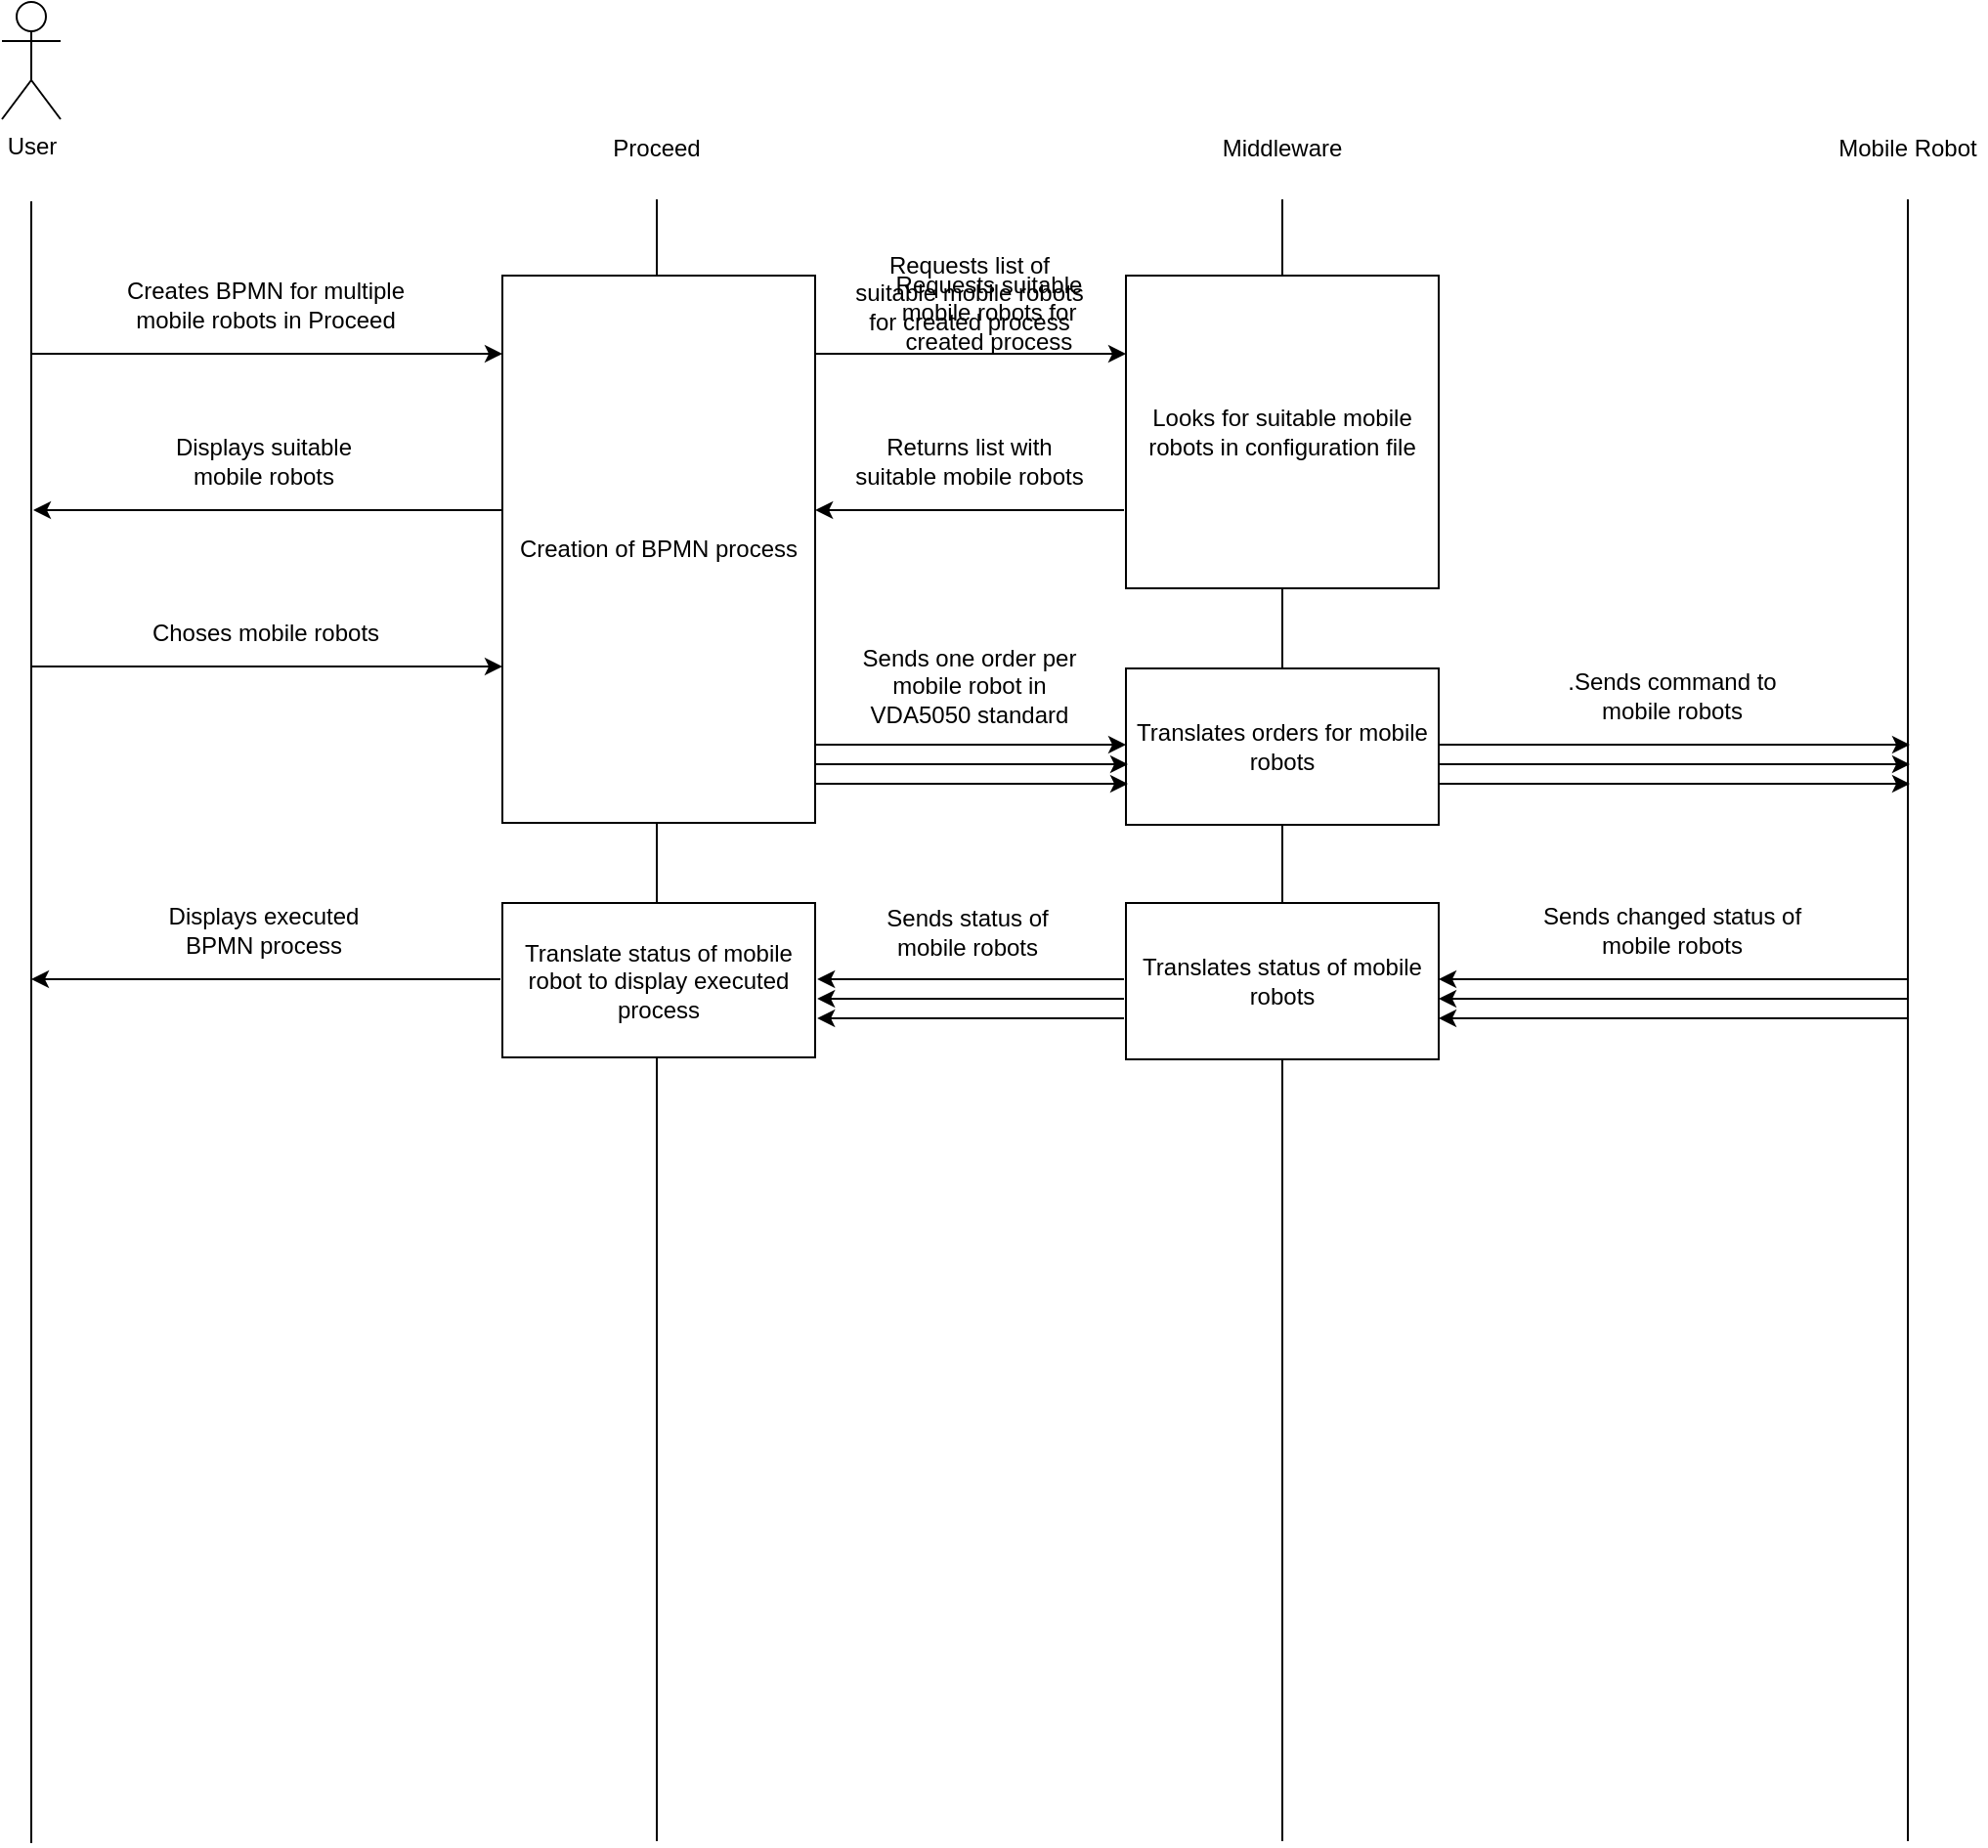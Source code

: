 <mxfile version="20.8.1" type="device" pages="4"><diagram id="EA9_5yTmxJEjuy4saGpP" name="number robots"><mxGraphModel dx="2237" dy="1888" grid="1" gridSize="10" guides="1" tooltips="1" connect="1" arrows="1" fold="1" page="1" pageScale="1" pageWidth="850" pageHeight="1100" math="0" shadow="0"><root><mxCell id="0"/><mxCell id="1" style="" parent="0"/><mxCell id="hMVbSn4BUHAPp2fEQy9o-53" style="edgeStyle=orthogonalEdgeStyle;rounded=0;orthogonalLoop=1;jettySize=auto;html=1;" edge="1" parent="1"><mxGeometry relative="1" as="geometry"><mxPoint x="200" y="360" as="sourcePoint"/><mxPoint x="360" y="360" as="targetPoint"/><Array as="points"><mxPoint x="309" y="360"/><mxPoint x="309" y="360"/></Array></mxGeometry></mxCell><mxCell id="hMVbSn4BUHAPp2fEQy9o-1" value="" style="endArrow=none;html=1;rounded=0;" edge="1" parent="1"><mxGeometry width="50" height="50" relative="1" as="geometry"><mxPoint x="120" y="921" as="sourcePoint"/><mxPoint x="120" y="81" as="targetPoint"/></mxGeometry></mxCell><mxCell id="hMVbSn4BUHAPp2fEQy9o-2" value="" style="endArrow=none;html=1;rounded=0;" edge="1" parent="1"><mxGeometry width="50" height="50" relative="1" as="geometry"><mxPoint x="440" y="921" as="sourcePoint"/><mxPoint x="440" y="81" as="targetPoint"/></mxGeometry></mxCell><mxCell id="hMVbSn4BUHAPp2fEQy9o-3" value="" style="endArrow=none;html=1;rounded=0;" edge="1" parent="1"><mxGeometry width="50" height="50" relative="1" as="geometry"><mxPoint x="760" y="921" as="sourcePoint"/><mxPoint x="760" y="81" as="targetPoint"/></mxGeometry></mxCell><mxCell id="hMVbSn4BUHAPp2fEQy9o-4" value="Proceed" style="text;html=1;strokeColor=none;fillColor=none;align=center;verticalAlign=middle;whiteSpace=wrap;rounded=0;" vertex="1" parent="1"><mxGeometry x="90" y="40" width="60" height="30" as="geometry"/></mxCell><mxCell id="hMVbSn4BUHAPp2fEQy9o-5" value="Middleware" style="text;html=1;strokeColor=none;fillColor=none;align=center;verticalAlign=middle;whiteSpace=wrap;rounded=0;" vertex="1" parent="1"><mxGeometry x="410" y="40" width="60" height="30" as="geometry"/></mxCell><mxCell id="hMVbSn4BUHAPp2fEQy9o-6" value="Mobile Robot" style="text;html=1;strokeColor=none;fillColor=none;align=center;verticalAlign=middle;whiteSpace=wrap;rounded=0;" vertex="1" parent="1"><mxGeometry x="720" y="40" width="80" height="30" as="geometry"/></mxCell><mxCell id="hMVbSn4BUHAPp2fEQy9o-8" value="User" style="shape=umlActor;verticalLabelPosition=bottom;verticalAlign=top;html=1;outlineConnect=0;" vertex="1" parent="1"><mxGeometry x="-215" y="-20" width="30" height="60" as="geometry"/></mxCell><mxCell id="hMVbSn4BUHAPp2fEQy9o-9" value="" style="endArrow=none;html=1;rounded=0;" edge="1" parent="1"><mxGeometry width="50" height="50" relative="1" as="geometry"><mxPoint x="-200" y="922" as="sourcePoint"/><mxPoint x="-200" y="82" as="targetPoint"/></mxGeometry></mxCell><mxCell id="hMVbSn4BUHAPp2fEQy9o-16" style="edgeStyle=orthogonalEdgeStyle;rounded=0;orthogonalLoop=1;jettySize=auto;html=1;" edge="1" parent="1" target="hMVbSn4BUHAPp2fEQy9o-15"><mxGeometry relative="1" as="geometry"><mxPoint x="-200" y="160" as="sourcePoint"/><Array as="points"><mxPoint x="-10" y="160"/><mxPoint x="-10" y="160"/></Array></mxGeometry></mxCell><mxCell id="hMVbSn4BUHAPp2fEQy9o-46" value="Translates status of mobile robots" style="rounded=0;whiteSpace=wrap;html=1;" vertex="1" parent="1"><mxGeometry x="360" y="441" width="160" height="80" as="geometry"/></mxCell><mxCell id="hMVbSn4BUHAPp2fEQy9o-58" style="edgeStyle=orthogonalEdgeStyle;rounded=0;orthogonalLoop=1;jettySize=auto;html=1;" edge="1" parent="1"><mxGeometry relative="1" as="geometry"><mxPoint x="520" y="360" as="sourcePoint"/><mxPoint x="761" y="360" as="targetPoint"/><Array as="points"><mxPoint x="710" y="360"/><mxPoint x="710" y="360"/></Array></mxGeometry></mxCell><mxCell id="hMVbSn4BUHAPp2fEQy9o-63" style="edgeStyle=orthogonalEdgeStyle;rounded=0;orthogonalLoop=1;jettySize=auto;html=1;startArrow=none;" edge="1" parent="1"><mxGeometry relative="1" as="geometry"><mxPoint x="760" y="480" as="sourcePoint"/><mxPoint x="520" y="480" as="targetPoint"/><Array as="points"><mxPoint x="711" y="480"/></Array></mxGeometry></mxCell><mxCell id="hMVbSn4BUHAPp2fEQy9o-66" value="Translate status of mobile robot to display executed process" style="rounded=0;whiteSpace=wrap;html=1;" vertex="1" parent="1"><mxGeometry x="41" y="441" width="160" height="79" as="geometry"/></mxCell><mxCell id="hMVbSn4BUHAPp2fEQy9o-67" style="edgeStyle=orthogonalEdgeStyle;rounded=0;orthogonalLoop=1;jettySize=auto;html=1;entryX=1.013;entryY=0.425;entryDx=0;entryDy=0;entryPerimeter=0;" edge="1" parent="1"><mxGeometry relative="1" as="geometry"><mxPoint x="359" y="480" as="sourcePoint"/><mxPoint x="202.08" y="480" as="targetPoint"/><Array as="points"><mxPoint x="329" y="480"/><mxPoint x="329" y="480"/></Array></mxGeometry></mxCell><mxCell id="hMVbSn4BUHAPp2fEQy9o-72" style="edgeStyle=orthogonalEdgeStyle;rounded=0;orthogonalLoop=1;jettySize=auto;html=1;startArrow=none;" edge="1" parent="1"><mxGeometry relative="1" as="geometry"><mxPoint x="40" y="480" as="sourcePoint"/><mxPoint x="-200" y="480" as="targetPoint"/><Array as="points"><mxPoint x="-9" y="480"/></Array></mxGeometry></mxCell><mxCell id="hMVbSn4BUHAPp2fEQy9o-15" value="Creation of BPMN process" style="rounded=0;whiteSpace=wrap;html=1;" vertex="1" parent="1"><mxGeometry x="41" y="120" width="160" height="280" as="geometry"/></mxCell><mxCell id="zmLwhu9w5jL3V4rrFhCG-1" value="Translates orders for mobile robots" style="rounded=0;whiteSpace=wrap;html=1;" vertex="1" parent="1"><mxGeometry x="360" y="321" width="160" height="80" as="geometry"/></mxCell><mxCell id="zyXaq2jbtBP-xwovCVWI-1" value="Requests suitable mobile robots for created process" style="text;html=1;strokeColor=none;fillColor=none;align=center;verticalAlign=middle;whiteSpace=wrap;rounded=0;" vertex="1" parent="1"><mxGeometry x="230" y="104" width="120" height="70" as="geometry"/></mxCell><mxCell id="hMVbSn4BUHAPp2fEQy9o-18" value="One robot, config" parent="0" visible="0"/><mxCell id="hMVbSn4BUHAPp2fEQy9o-99" style="edgeStyle=orthogonalEdgeStyle;rounded=0;orthogonalLoop=1;jettySize=auto;html=1;" edge="1" parent="hMVbSn4BUHAPp2fEQy9o-18"><mxGeometry relative="1" as="geometry"><mxPoint x="201" y="159" as="sourcePoint"/><mxPoint x="360" y="160" as="targetPoint"/><Array as="points"><mxPoint x="309" y="160"/><mxPoint x="309" y="160"/></Array></mxGeometry></mxCell><mxCell id="hMVbSn4BUHAPp2fEQy9o-40" value="GetSuitableRobots(position, battery status, available, commando, specs)&lt;br&gt;braucht verwaltung der roboter, bei position und batterie muss aktuelle position abgefragt werden" style="text;html=1;strokeColor=none;fillColor=none;align=center;verticalAlign=middle;whiteSpace=wrap;rounded=0;" vertex="1" parent="hMVbSn4BUHAPp2fEQy9o-18"><mxGeometry x="230" y="-10" width="120" height="70" as="geometry"/></mxCell><mxCell id="hMVbSn4BUHAPp2fEQy9o-56" value="Returns list with suitable mobile robots" style="text;html=1;strokeColor=none;fillColor=none;align=center;verticalAlign=middle;whiteSpace=wrap;rounded=0;" vertex="1" parent="hMVbSn4BUHAPp2fEQy9o-18"><mxGeometry x="220" y="190" width="120" height="50" as="geometry"/></mxCell><mxCell id="hMVbSn4BUHAPp2fEQy9o-57" value="Sends order for one mobile robot in VDA5050 standard" style="text;html=1;strokeColor=none;fillColor=none;align=center;verticalAlign=middle;whiteSpace=wrap;rounded=0;" vertex="1" parent="hMVbSn4BUHAPp2fEQy9o-18"><mxGeometry x="220" y="295" width="120" height="70" as="geometry"/></mxCell><mxCell id="hMVbSn4BUHAPp2fEQy9o-61" value=".Sends command to mobile robot" style="text;html=1;strokeColor=none;fillColor=none;align=center;verticalAlign=middle;whiteSpace=wrap;rounded=0;" vertex="1" parent="hMVbSn4BUHAPp2fEQy9o-18"><mxGeometry x="582" y="310" width="115" height="50" as="geometry"/></mxCell><mxCell id="hMVbSn4BUHAPp2fEQy9o-62" value="Creates BPMN for one mobile robot in Proceed" style="text;html=1;strokeColor=none;fillColor=none;align=center;verticalAlign=middle;whiteSpace=wrap;rounded=0;" vertex="1" parent="hMVbSn4BUHAPp2fEQy9o-18"><mxGeometry x="-151" y="110" width="145" height="50" as="geometry"/></mxCell><mxCell id="hMVbSn4BUHAPp2fEQy9o-65" value="Sends changed status of mobile robot" style="text;html=1;strokeColor=none;fillColor=none;align=center;verticalAlign=middle;whiteSpace=wrap;rounded=0;" vertex="1" parent="hMVbSn4BUHAPp2fEQy9o-18"><mxGeometry x="579" y="430" width="120" height="50" as="geometry"/></mxCell><mxCell id="hMVbSn4BUHAPp2fEQy9o-69" value="Sends status of one mobile robot" style="text;html=1;strokeColor=none;fillColor=none;align=center;verticalAlign=middle;whiteSpace=wrap;rounded=0;" vertex="1" parent="hMVbSn4BUHAPp2fEQy9o-18"><mxGeometry x="219" y="431" width="120" height="50" as="geometry"/></mxCell><mxCell id="hMVbSn4BUHAPp2fEQy9o-71" value="Displays executed BPMN process" style="text;html=1;strokeColor=none;fillColor=none;align=center;verticalAlign=middle;whiteSpace=wrap;rounded=0;" vertex="1" parent="hMVbSn4BUHAPp2fEQy9o-18"><mxGeometry x="-141" y="430" width="120" height="50" as="geometry"/></mxCell><mxCell id="hMVbSn4BUHAPp2fEQy9o-97" style="edgeStyle=orthogonalEdgeStyle;rounded=0;orthogonalLoop=1;jettySize=auto;html=1;entryX=1.013;entryY=0.425;entryDx=0;entryDy=0;entryPerimeter=0;" edge="1" parent="hMVbSn4BUHAPp2fEQy9o-18" source="hMVbSn4BUHAPp2fEQy9o-98"><mxGeometry relative="1" as="geometry"><mxPoint x="202.08" y="239" as="targetPoint"/><Array as="points"><mxPoint x="329" y="239"/><mxPoint x="329" y="239"/></Array></mxGeometry></mxCell><mxCell id="hMVbSn4BUHAPp2fEQy9o-98" value="Look for suitable mobile robots in configuration file" style="rounded=0;whiteSpace=wrap;html=1;" vertex="1" parent="hMVbSn4BUHAPp2fEQy9o-18"><mxGeometry x="360" y="120" width="160" height="160" as="geometry"/></mxCell><mxCell id="hMVbSn4BUHAPp2fEQy9o-105" style="edgeStyle=orthogonalEdgeStyle;rounded=0;orthogonalLoop=1;jettySize=auto;html=1;" edge="1" parent="hMVbSn4BUHAPp2fEQy9o-18"><mxGeometry relative="1" as="geometry"><mxPoint x="-200" y="320" as="sourcePoint"/><mxPoint x="41" y="320" as="targetPoint"/><Array as="points"><mxPoint x="-10" y="320"/><mxPoint x="-10" y="320"/></Array></mxGeometry></mxCell><mxCell id="hMVbSn4BUHAPp2fEQy9o-106" value="Displays suitable mobile robots" style="text;html=1;strokeColor=none;fillColor=none;align=center;verticalAlign=middle;whiteSpace=wrap;rounded=0;" vertex="1" parent="hMVbSn4BUHAPp2fEQy9o-18"><mxGeometry x="-141" y="190" width="120" height="50" as="geometry"/></mxCell><mxCell id="hMVbSn4BUHAPp2fEQy9o-107" value="!Choose mobile robot" style="text;html=1;strokeColor=none;fillColor=none;align=center;verticalAlign=middle;whiteSpace=wrap;rounded=0;" vertex="1" parent="hMVbSn4BUHAPp2fEQy9o-18"><mxGeometry x="-165" y="278" width="170" height="50" as="geometry"/></mxCell><mxCell id="hMVbSn4BUHAPp2fEQy9o-108" style="edgeStyle=orthogonalEdgeStyle;rounded=0;orthogonalLoop=1;jettySize=auto;html=1;startArrow=none;" edge="1" parent="hMVbSn4BUHAPp2fEQy9o-18"><mxGeometry relative="1" as="geometry"><mxPoint x="39" y="240" as="sourcePoint"/><mxPoint x="-201" y="240" as="targetPoint"/><Array as="points"><mxPoint x="-10" y="240"/></Array></mxGeometry></mxCell><mxCell id="hMVbSn4BUHAPp2fEQy9o-230" value="One robot, runtime" parent="0" visible="0"/><mxCell id="hMVbSn4BUHAPp2fEQy9o-231" style="edgeStyle=orthogonalEdgeStyle;rounded=0;orthogonalLoop=1;jettySize=auto;html=1;" edge="1" parent="hMVbSn4BUHAPp2fEQy9o-230"><mxGeometry relative="1" as="geometry"><mxPoint x="201" y="159" as="sourcePoint"/><mxPoint x="360" y="160" as="targetPoint"/><Array as="points"><mxPoint x="309" y="160"/><mxPoint x="309" y="160"/></Array></mxGeometry></mxCell><mxCell id="hMVbSn4BUHAPp2fEQy9o-232" value="Requests suitable mobile robots for created process" style="text;html=1;strokeColor=none;fillColor=none;align=center;verticalAlign=middle;whiteSpace=wrap;rounded=0;" vertex="1" parent="hMVbSn4BUHAPp2fEQy9o-230"><mxGeometry x="220" y="94" width="120" height="70" as="geometry"/></mxCell><mxCell id="hMVbSn4BUHAPp2fEQy9o-233" value="Returns list with suitable, online mobile robots" style="text;html=1;strokeColor=none;fillColor=none;align=center;verticalAlign=middle;whiteSpace=wrap;rounded=0;" vertex="1" parent="hMVbSn4BUHAPp2fEQy9o-230"><mxGeometry x="220" y="184" width="120" height="50" as="geometry"/></mxCell><mxCell id="hMVbSn4BUHAPp2fEQy9o-234" value="Sends order for one mobile robot in VDA5050 standard" style="text;html=1;strokeColor=none;fillColor=none;align=center;verticalAlign=middle;whiteSpace=wrap;rounded=0;" vertex="1" parent="hMVbSn4BUHAPp2fEQy9o-230"><mxGeometry x="220" y="295" width="120" height="70" as="geometry"/></mxCell><mxCell id="hMVbSn4BUHAPp2fEQy9o-235" value=".Sends command to mobile robot" style="text;html=1;strokeColor=none;fillColor=none;align=center;verticalAlign=middle;whiteSpace=wrap;rounded=0;" vertex="1" parent="hMVbSn4BUHAPp2fEQy9o-230"><mxGeometry x="582" y="310" width="115" height="50" as="geometry"/></mxCell><mxCell id="hMVbSn4BUHAPp2fEQy9o-236" value="Creates BPMN for one specific mobile robot in Proceed" style="text;html=1;strokeColor=none;fillColor=none;align=center;verticalAlign=middle;whiteSpace=wrap;rounded=0;" vertex="1" parent="hMVbSn4BUHAPp2fEQy9o-230"><mxGeometry x="-165" y="110" width="170" height="50" as="geometry"/></mxCell><mxCell id="hMVbSn4BUHAPp2fEQy9o-237" value="Sends changed status of mobile robot" style="text;html=1;strokeColor=none;fillColor=none;align=center;verticalAlign=middle;whiteSpace=wrap;rounded=0;" vertex="1" parent="hMVbSn4BUHAPp2fEQy9o-230"><mxGeometry x="579" y="430" width="120" height="50" as="geometry"/></mxCell><mxCell id="hMVbSn4BUHAPp2fEQy9o-238" value="Sends status of one mobile robot" style="text;html=1;strokeColor=none;fillColor=none;align=center;verticalAlign=middle;whiteSpace=wrap;rounded=0;" vertex="1" parent="hMVbSn4BUHAPp2fEQy9o-230"><mxGeometry x="219" y="431" width="120" height="50" as="geometry"/></mxCell><mxCell id="hMVbSn4BUHAPp2fEQy9o-239" value="Displays executed BPMN process" style="text;html=1;strokeColor=none;fillColor=none;align=center;verticalAlign=middle;whiteSpace=wrap;rounded=0;" vertex="1" parent="hMVbSn4BUHAPp2fEQy9o-230"><mxGeometry x="-141" y="430" width="120" height="50" as="geometry"/></mxCell><mxCell id="hMVbSn4BUHAPp2fEQy9o-240" value="Look for suitable mobile robots in configuration file and pings them" style="rounded=0;whiteSpace=wrap;html=1;" vertex="1" parent="hMVbSn4BUHAPp2fEQy9o-230"><mxGeometry x="360" y="120" width="160" height="160" as="geometry"/></mxCell><mxCell id="hMVbSn4BUHAPp2fEQy9o-241" style="edgeStyle=orthogonalEdgeStyle;rounded=0;orthogonalLoop=1;jettySize=auto;html=1;" edge="1" parent="hMVbSn4BUHAPp2fEQy9o-230"><mxGeometry relative="1" as="geometry"><mxPoint x="-200" y="320" as="sourcePoint"/><mxPoint x="41" y="320" as="targetPoint"/><Array as="points"><mxPoint x="-10" y="320"/><mxPoint x="-10" y="320"/></Array></mxGeometry></mxCell><mxCell id="hMVbSn4BUHAPp2fEQy9o-242" value="Displays suitable mobile robots" style="text;html=1;strokeColor=none;fillColor=none;align=center;verticalAlign=middle;whiteSpace=wrap;rounded=0;" vertex="1" parent="hMVbSn4BUHAPp2fEQy9o-230"><mxGeometry x="-141" y="190" width="120" height="50" as="geometry"/></mxCell><mxCell id="hMVbSn4BUHAPp2fEQy9o-243" value="Choses mobile robot" style="text;html=1;strokeColor=none;fillColor=none;align=center;verticalAlign=middle;whiteSpace=wrap;rounded=0;" vertex="1" parent="hMVbSn4BUHAPp2fEQy9o-230"><mxGeometry x="-165" y="278" width="170" height="50" as="geometry"/></mxCell><mxCell id="hMVbSn4BUHAPp2fEQy9o-244" style="edgeStyle=orthogonalEdgeStyle;rounded=0;orthogonalLoop=1;jettySize=auto;html=1;startArrow=none;" edge="1" parent="hMVbSn4BUHAPp2fEQy9o-230"><mxGeometry relative="1" as="geometry"><mxPoint x="39" y="240" as="sourcePoint"/><mxPoint x="-201" y="240" as="targetPoint"/><Array as="points"><mxPoint x="-10" y="240"/></Array></mxGeometry></mxCell><mxCell id="hMVbSn4BUHAPp2fEQy9o-245" style="edgeStyle=orthogonalEdgeStyle;rounded=0;orthogonalLoop=1;jettySize=auto;html=1;entryX=1.013;entryY=0.425;entryDx=0;entryDy=0;entryPerimeter=0;" edge="1" parent="hMVbSn4BUHAPp2fEQy9o-230"><mxGeometry relative="1" as="geometry"><mxPoint x="201.08" y="240" as="targetPoint"/><Array as="points"><mxPoint x="328" y="240"/><mxPoint x="328" y="240"/></Array><mxPoint x="359" y="240" as="sourcePoint"/></mxGeometry></mxCell><mxCell id="hMVbSn4BUHAPp2fEQy9o-246" value="Note:&lt;br&gt;- requires mobile robots to be able to be pinged" style="text;html=1;strokeColor=none;fillColor=none;align=center;verticalAlign=middle;whiteSpace=wrap;rounded=0;" vertex="1" parent="hMVbSn4BUHAPp2fEQy9o-230"><mxGeometry x="400" y="-280" width="390" height="110" as="geometry"/></mxCell><mxCell id="hMVbSn4BUHAPp2fEQy9o-248" style="edgeStyle=orthogonalEdgeStyle;rounded=0;orthogonalLoop=1;jettySize=auto;html=1;" edge="1" parent="hMVbSn4BUHAPp2fEQy9o-230"><mxGeometry relative="1" as="geometry"><mxPoint x="520" y="160" as="sourcePoint"/><mxPoint x="761" y="160" as="targetPoint"/><Array as="points"><mxPoint x="710" y="160"/><mxPoint x="710" y="160"/></Array></mxGeometry></mxCell><mxCell id="hMVbSn4BUHAPp2fEQy9o-249" style="edgeStyle=orthogonalEdgeStyle;rounded=0;orthogonalLoop=1;jettySize=auto;html=1;startArrow=none;" edge="1" parent="hMVbSn4BUHAPp2fEQy9o-230"><mxGeometry relative="1" as="geometry"><mxPoint x="760" y="240" as="sourcePoint"/><mxPoint x="520" y="240" as="targetPoint"/><Array as="points"><mxPoint x="711" y="240"/></Array></mxGeometry></mxCell><mxCell id="hMVbSn4BUHAPp2fEQy9o-250" value="Pings all mobile robots" style="text;html=1;strokeColor=none;fillColor=none;align=center;verticalAlign=middle;whiteSpace=wrap;rounded=0;" vertex="1" parent="hMVbSn4BUHAPp2fEQy9o-230"><mxGeometry x="600" y="110" width="78" height="50" as="geometry"/></mxCell><mxCell id="hMVbSn4BUHAPp2fEQy9o-251" value="Return whether mobile robots are online" style="text;html=1;strokeColor=none;fillColor=none;align=center;verticalAlign=middle;whiteSpace=wrap;rounded=0;" vertex="1" parent="hMVbSn4BUHAPp2fEQy9o-230"><mxGeometry x="573.5" y="190" width="131" height="50" as="geometry"/></mxCell><mxCell id="hMVbSn4BUHAPp2fEQy9o-252" style="edgeStyle=orthogonalEdgeStyle;rounded=0;orthogonalLoop=1;jettySize=auto;html=1;" edge="1" parent="hMVbSn4BUHAPp2fEQy9o-230"><mxGeometry relative="1" as="geometry"><mxPoint x="520" y="170" as="sourcePoint"/><mxPoint x="761" y="170" as="targetPoint"/><Array as="points"><mxPoint x="710" y="170"/><mxPoint x="710" y="170"/></Array></mxGeometry></mxCell><mxCell id="hMVbSn4BUHAPp2fEQy9o-253" style="edgeStyle=orthogonalEdgeStyle;rounded=0;orthogonalLoop=1;jettySize=auto;html=1;" edge="1" parent="hMVbSn4BUHAPp2fEQy9o-230"><mxGeometry relative="1" as="geometry"><mxPoint x="520" y="180" as="sourcePoint"/><mxPoint x="761" y="180" as="targetPoint"/><Array as="points"><mxPoint x="710" y="180"/><mxPoint x="710" y="180"/></Array></mxGeometry></mxCell><mxCell id="hMVbSn4BUHAPp2fEQy9o-254" style="edgeStyle=orthogonalEdgeStyle;rounded=0;orthogonalLoop=1;jettySize=auto;html=1;startArrow=none;" edge="1" parent="hMVbSn4BUHAPp2fEQy9o-230"><mxGeometry relative="1" as="geometry"><mxPoint x="760" y="250" as="sourcePoint"/><mxPoint x="520" y="250" as="targetPoint"/><Array as="points"><mxPoint x="711" y="250"/></Array></mxGeometry></mxCell><mxCell id="hMVbSn4BUHAPp2fEQy9o-255" style="edgeStyle=orthogonalEdgeStyle;rounded=0;orthogonalLoop=1;jettySize=auto;html=1;startArrow=none;" edge="1" parent="hMVbSn4BUHAPp2fEQy9o-230"><mxGeometry relative="1" as="geometry"><mxPoint x="760" y="260" as="sourcePoint"/><mxPoint x="520" y="260" as="targetPoint"/><Array as="points"><mxPoint x="711" y="260"/></Array></mxGeometry></mxCell><mxCell id="hMVbSn4BUHAPp2fEQy9o-109" value="Multiple robots, config" parent="0"/><mxCell id="hMVbSn4BUHAPp2fEQy9o-110" style="edgeStyle=orthogonalEdgeStyle;rounded=0;orthogonalLoop=1;jettySize=auto;html=1;" edge="1" parent="hMVbSn4BUHAPp2fEQy9o-109"><mxGeometry relative="1" as="geometry"><mxPoint x="201" y="159" as="sourcePoint"/><mxPoint x="360" y="160" as="targetPoint"/><Array as="points"><mxPoint x="309" y="160"/><mxPoint x="309" y="160"/></Array></mxGeometry></mxCell><mxCell id="hMVbSn4BUHAPp2fEQy9o-111" value="Requests list of suitable mobile robots for created process" style="text;html=1;strokeColor=none;fillColor=none;align=center;verticalAlign=middle;whiteSpace=wrap;rounded=0;" vertex="1" parent="hMVbSn4BUHAPp2fEQy9o-109"><mxGeometry x="220" y="94" width="120" height="70" as="geometry"/></mxCell><mxCell id="hMVbSn4BUHAPp2fEQy9o-112" value="Returns list with suitable mobile robots" style="text;html=1;strokeColor=none;fillColor=none;align=center;verticalAlign=middle;whiteSpace=wrap;rounded=0;" vertex="1" parent="hMVbSn4BUHAPp2fEQy9o-109"><mxGeometry x="220" y="190" width="120" height="50" as="geometry"/></mxCell><mxCell id="hMVbSn4BUHAPp2fEQy9o-113" value="Sends one order per mobile robot in VDA5050 standard" style="text;html=1;strokeColor=none;fillColor=none;align=center;verticalAlign=middle;whiteSpace=wrap;rounded=0;" vertex="1" parent="hMVbSn4BUHAPp2fEQy9o-109"><mxGeometry x="220" y="295" width="120" height="70" as="geometry"/></mxCell><mxCell id="hMVbSn4BUHAPp2fEQy9o-114" value=".Sends command to mobile robots" style="text;html=1;strokeColor=none;fillColor=none;align=center;verticalAlign=middle;whiteSpace=wrap;rounded=0;" vertex="1" parent="hMVbSn4BUHAPp2fEQy9o-109"><mxGeometry x="582" y="310" width="115" height="50" as="geometry"/></mxCell><mxCell id="hMVbSn4BUHAPp2fEQy9o-115" value="Creates BPMN for multiple mobile robots in Proceed" style="text;html=1;strokeColor=none;fillColor=none;align=center;verticalAlign=middle;whiteSpace=wrap;rounded=0;" vertex="1" parent="hMVbSn4BUHAPp2fEQy9o-109"><mxGeometry x="-165" y="110" width="170" height="50" as="geometry"/></mxCell><mxCell id="hMVbSn4BUHAPp2fEQy9o-116" value="Sends changed status of mobile robots" style="text;html=1;strokeColor=none;fillColor=none;align=center;verticalAlign=middle;whiteSpace=wrap;rounded=0;" vertex="1" parent="hMVbSn4BUHAPp2fEQy9o-109"><mxGeometry x="569" y="430" width="141" height="50" as="geometry"/></mxCell><mxCell id="hMVbSn4BUHAPp2fEQy9o-117" value="Sends status of mobile robots" style="text;html=1;strokeColor=none;fillColor=none;align=center;verticalAlign=middle;whiteSpace=wrap;rounded=0;" vertex="1" parent="hMVbSn4BUHAPp2fEQy9o-109"><mxGeometry x="219" y="431" width="120" height="50" as="geometry"/></mxCell><mxCell id="hMVbSn4BUHAPp2fEQy9o-118" value="Displays executed BPMN process" style="text;html=1;strokeColor=none;fillColor=none;align=center;verticalAlign=middle;whiteSpace=wrap;rounded=0;" vertex="1" parent="hMVbSn4BUHAPp2fEQy9o-109"><mxGeometry x="-141" y="430" width="120" height="50" as="geometry"/></mxCell><mxCell id="hMVbSn4BUHAPp2fEQy9o-119" value="Looks for suitable mobile robots in configuration file" style="rounded=0;whiteSpace=wrap;html=1;" vertex="1" parent="hMVbSn4BUHAPp2fEQy9o-109"><mxGeometry x="360" y="120" width="160" height="160" as="geometry"/></mxCell><mxCell id="hMVbSn4BUHAPp2fEQy9o-120" style="edgeStyle=orthogonalEdgeStyle;rounded=0;orthogonalLoop=1;jettySize=auto;html=1;" edge="1" parent="hMVbSn4BUHAPp2fEQy9o-109"><mxGeometry relative="1" as="geometry"><mxPoint x="-200" y="320" as="sourcePoint"/><mxPoint x="41" y="320" as="targetPoint"/><Array as="points"><mxPoint x="-10" y="320"/><mxPoint x="-10" y="320"/></Array></mxGeometry></mxCell><mxCell id="hMVbSn4BUHAPp2fEQy9o-121" value="Displays suitable mobile robots" style="text;html=1;strokeColor=none;fillColor=none;align=center;verticalAlign=middle;whiteSpace=wrap;rounded=0;" vertex="1" parent="hMVbSn4BUHAPp2fEQy9o-109"><mxGeometry x="-141" y="190" width="120" height="50" as="geometry"/></mxCell><mxCell id="hMVbSn4BUHAPp2fEQy9o-122" value="Choses mobile robots" style="text;html=1;strokeColor=none;fillColor=none;align=center;verticalAlign=middle;whiteSpace=wrap;rounded=0;" vertex="1" parent="hMVbSn4BUHAPp2fEQy9o-109"><mxGeometry x="-165" y="278" width="170" height="50" as="geometry"/></mxCell><mxCell id="hMVbSn4BUHAPp2fEQy9o-123" style="edgeStyle=orthogonalEdgeStyle;rounded=0;orthogonalLoop=1;jettySize=auto;html=1;startArrow=none;" edge="1" parent="hMVbSn4BUHAPp2fEQy9o-109"><mxGeometry relative="1" as="geometry"><mxPoint x="41" y="240" as="sourcePoint"/><mxPoint x="-199" y="240" as="targetPoint"/><Array as="points"><mxPoint x="-8" y="240"/></Array></mxGeometry></mxCell><mxCell id="hMVbSn4BUHAPp2fEQy9o-124" style="edgeStyle=orthogonalEdgeStyle;rounded=0;orthogonalLoop=1;jettySize=auto;html=1;entryX=1.013;entryY=0.425;entryDx=0;entryDy=0;entryPerimeter=0;" edge="1" parent="hMVbSn4BUHAPp2fEQy9o-109"><mxGeometry relative="1" as="geometry"><mxPoint x="201.08" y="240" as="targetPoint"/><Array as="points"><mxPoint x="328" y="240"/><mxPoint x="328" y="240"/></Array><mxPoint x="359" y="240" as="sourcePoint"/></mxGeometry></mxCell><mxCell id="hMVbSn4BUHAPp2fEQy9o-125" style="edgeStyle=orthogonalEdgeStyle;rounded=0;orthogonalLoop=1;jettySize=auto;html=1;" edge="1" parent="hMVbSn4BUHAPp2fEQy9o-109"><mxGeometry relative="1" as="geometry"><mxPoint x="520" y="370" as="sourcePoint"/><mxPoint x="761" y="370" as="targetPoint"/><Array as="points"><mxPoint x="710" y="370"/><mxPoint x="710" y="370"/></Array></mxGeometry></mxCell><mxCell id="hMVbSn4BUHAPp2fEQy9o-126" style="edgeStyle=orthogonalEdgeStyle;rounded=0;orthogonalLoop=1;jettySize=auto;html=1;" edge="1" parent="hMVbSn4BUHAPp2fEQy9o-109"><mxGeometry relative="1" as="geometry"><mxPoint x="520" y="380" as="sourcePoint"/><mxPoint x="761" y="380" as="targetPoint"/><Array as="points"><mxPoint x="710" y="380"/><mxPoint x="710" y="380"/></Array></mxGeometry></mxCell><mxCell id="hMVbSn4BUHAPp2fEQy9o-127" style="edgeStyle=orthogonalEdgeStyle;rounded=0;orthogonalLoop=1;jettySize=auto;html=1;startArrow=none;" edge="1" parent="hMVbSn4BUHAPp2fEQy9o-109"><mxGeometry relative="1" as="geometry"><mxPoint x="760" y="490" as="sourcePoint"/><mxPoint x="520" y="490" as="targetPoint"/><Array as="points"><mxPoint x="711" y="490"/></Array></mxGeometry></mxCell><mxCell id="hMVbSn4BUHAPp2fEQy9o-128" style="edgeStyle=orthogonalEdgeStyle;rounded=0;orthogonalLoop=1;jettySize=auto;html=1;startArrow=none;" edge="1" parent="hMVbSn4BUHAPp2fEQy9o-109"><mxGeometry relative="1" as="geometry"><mxPoint x="760" y="500" as="sourcePoint"/><mxPoint x="520" y="500" as="targetPoint"/><Array as="points"><mxPoint x="711" y="500"/></Array></mxGeometry></mxCell><mxCell id="hMVbSn4BUHAPp2fEQy9o-142" style="edgeStyle=orthogonalEdgeStyle;rounded=0;orthogonalLoop=1;jettySize=auto;html=1;" edge="1" parent="hMVbSn4BUHAPp2fEQy9o-109"><mxGeometry relative="1" as="geometry"><mxPoint x="201" y="370" as="sourcePoint"/><mxPoint x="361" y="370" as="targetPoint"/><Array as="points"><mxPoint x="310" y="370"/><mxPoint x="310" y="370"/></Array></mxGeometry></mxCell><mxCell id="hMVbSn4BUHAPp2fEQy9o-143" style="edgeStyle=orthogonalEdgeStyle;rounded=0;orthogonalLoop=1;jettySize=auto;html=1;" edge="1" parent="hMVbSn4BUHAPp2fEQy9o-109"><mxGeometry relative="1" as="geometry"><mxPoint x="201" y="380" as="sourcePoint"/><mxPoint x="361" y="380" as="targetPoint"/><Array as="points"><mxPoint x="310" y="380"/><mxPoint x="310" y="380"/></Array></mxGeometry></mxCell><mxCell id="hMVbSn4BUHAPp2fEQy9o-224" style="edgeStyle=orthogonalEdgeStyle;rounded=0;orthogonalLoop=1;jettySize=auto;html=1;entryX=1.013;entryY=0.425;entryDx=0;entryDy=0;entryPerimeter=0;" edge="1" parent="hMVbSn4BUHAPp2fEQy9o-109"><mxGeometry relative="1" as="geometry"><mxPoint x="359" y="490" as="sourcePoint"/><mxPoint x="202.08" y="490" as="targetPoint"/><Array as="points"><mxPoint x="329" y="490"/><mxPoint x="329" y="490"/></Array></mxGeometry></mxCell><mxCell id="hMVbSn4BUHAPp2fEQy9o-225" style="edgeStyle=orthogonalEdgeStyle;rounded=0;orthogonalLoop=1;jettySize=auto;html=1;entryX=1.013;entryY=0.425;entryDx=0;entryDy=0;entryPerimeter=0;" edge="1" parent="hMVbSn4BUHAPp2fEQy9o-109"><mxGeometry relative="1" as="geometry"><mxPoint x="359" y="500" as="sourcePoint"/><mxPoint x="202.08" y="500" as="targetPoint"/><Array as="points"><mxPoint x="329" y="500"/><mxPoint x="329" y="500"/></Array></mxGeometry></mxCell><mxCell id="hMVbSn4BUHAPp2fEQy9o-144" value="Multiple robots, config, groups" parent="0" visible="0"/><mxCell id="hMVbSn4BUHAPp2fEQy9o-202" style="edgeStyle=orthogonalEdgeStyle;rounded=0;orthogonalLoop=1;jettySize=auto;html=1;" edge="1" parent="hMVbSn4BUHAPp2fEQy9o-144"><mxGeometry relative="1" as="geometry"><mxPoint x="201" y="159" as="sourcePoint"/><mxPoint x="360" y="160" as="targetPoint"/><Array as="points"><mxPoint x="309" y="160"/><mxPoint x="309" y="160"/></Array></mxGeometry></mxCell><mxCell id="hMVbSn4BUHAPp2fEQy9o-203" value="Requests list of suitable mobile robots for created process" style="text;html=1;strokeColor=none;fillColor=none;align=center;verticalAlign=middle;whiteSpace=wrap;rounded=0;" vertex="1" parent="hMVbSn4BUHAPp2fEQy9o-144"><mxGeometry x="220" y="94" width="120" height="70" as="geometry"/></mxCell><mxCell id="hMVbSn4BUHAPp2fEQy9o-204" value="Returns list with suitable mobile robots" style="text;html=1;strokeColor=none;fillColor=none;align=center;verticalAlign=middle;whiteSpace=wrap;rounded=0;" vertex="1" parent="hMVbSn4BUHAPp2fEQy9o-144"><mxGeometry x="220" y="190" width="120" height="50" as="geometry"/></mxCell><mxCell id="hMVbSn4BUHAPp2fEQy9o-205" value="Sends one order for mobile robot group in VDA5050 standard" style="text;html=1;strokeColor=none;fillColor=none;align=center;verticalAlign=middle;whiteSpace=wrap;rounded=0;" vertex="1" parent="hMVbSn4BUHAPp2fEQy9o-144"><mxGeometry x="220" y="295" width="120" height="70" as="geometry"/></mxCell><mxCell id="hMVbSn4BUHAPp2fEQy9o-206" value=".Sends command to mobile robots" style="text;html=1;strokeColor=none;fillColor=none;align=center;verticalAlign=middle;whiteSpace=wrap;rounded=0;" vertex="1" parent="hMVbSn4BUHAPp2fEQy9o-144"><mxGeometry x="582" y="310" width="115" height="50" as="geometry"/></mxCell><mxCell id="hMVbSn4BUHAPp2fEQy9o-207" value="Creates BPMN for group of mobile robots in Proceed" style="text;html=1;strokeColor=none;fillColor=none;align=center;verticalAlign=middle;whiteSpace=wrap;rounded=0;" vertex="1" parent="hMVbSn4BUHAPp2fEQy9o-144"><mxGeometry x="-165" y="110" width="170" height="50" as="geometry"/></mxCell><mxCell id="hMVbSn4BUHAPp2fEQy9o-209" value="Sends status of mobile robots" style="text;html=1;strokeColor=none;fillColor=none;align=center;verticalAlign=middle;whiteSpace=wrap;rounded=0;" vertex="1" parent="hMVbSn4BUHAPp2fEQy9o-144"><mxGeometry x="219" y="431" width="120" height="50" as="geometry"/></mxCell><mxCell id="hMVbSn4BUHAPp2fEQy9o-210" value="Displays executed BPMN process" style="text;html=1;strokeColor=none;fillColor=none;align=center;verticalAlign=middle;whiteSpace=wrap;rounded=0;" vertex="1" parent="hMVbSn4BUHAPp2fEQy9o-144"><mxGeometry x="-141" y="430" width="120" height="50" as="geometry"/></mxCell><mxCell id="hMVbSn4BUHAPp2fEQy9o-211" value="Looks for suitable mobile robots in configuration file" style="rounded=0;whiteSpace=wrap;html=1;" vertex="1" parent="hMVbSn4BUHAPp2fEQy9o-144"><mxGeometry x="360" y="120" width="160" height="160" as="geometry"/></mxCell><mxCell id="hMVbSn4BUHAPp2fEQy9o-212" style="edgeStyle=orthogonalEdgeStyle;rounded=0;orthogonalLoop=1;jettySize=auto;html=1;" edge="1" parent="hMVbSn4BUHAPp2fEQy9o-144"><mxGeometry relative="1" as="geometry"><mxPoint x="-200" y="320" as="sourcePoint"/><mxPoint x="41" y="320" as="targetPoint"/><Array as="points"><mxPoint x="-10" y="320"/><mxPoint x="-10" y="320"/></Array></mxGeometry></mxCell><mxCell id="hMVbSn4BUHAPp2fEQy9o-213" value="Displays groups of suitable mobile robots" style="text;html=1;strokeColor=none;fillColor=none;align=center;verticalAlign=middle;whiteSpace=wrap;rounded=0;" vertex="1" parent="hMVbSn4BUHAPp2fEQy9o-144"><mxGeometry x="-141" y="190" width="120" height="50" as="geometry"/></mxCell><mxCell id="hMVbSn4BUHAPp2fEQy9o-214" value="Choses mobile robot group" style="text;html=1;strokeColor=none;fillColor=none;align=center;verticalAlign=middle;whiteSpace=wrap;rounded=0;" vertex="1" parent="hMVbSn4BUHAPp2fEQy9o-144"><mxGeometry x="-165" y="278" width="170" height="50" as="geometry"/></mxCell><mxCell id="hMVbSn4BUHAPp2fEQy9o-215" style="edgeStyle=orthogonalEdgeStyle;rounded=0;orthogonalLoop=1;jettySize=auto;html=1;startArrow=none;" edge="1" parent="hMVbSn4BUHAPp2fEQy9o-144"><mxGeometry relative="1" as="geometry"><mxPoint x="41" y="240" as="sourcePoint"/><mxPoint x="-199" y="240" as="targetPoint"/><Array as="points"><mxPoint x="-8" y="240"/></Array></mxGeometry></mxCell><mxCell id="hMVbSn4BUHAPp2fEQy9o-216" style="edgeStyle=orthogonalEdgeStyle;rounded=0;orthogonalLoop=1;jettySize=auto;html=1;entryX=1.013;entryY=0.425;entryDx=0;entryDy=0;entryPerimeter=0;" edge="1" parent="hMVbSn4BUHAPp2fEQy9o-144"><mxGeometry relative="1" as="geometry"><mxPoint x="201.08" y="240" as="targetPoint"/><Array as="points"><mxPoint x="328" y="240"/><mxPoint x="328" y="240"/></Array><mxPoint x="359" y="240" as="sourcePoint"/></mxGeometry></mxCell><mxCell id="hMVbSn4BUHAPp2fEQy9o-217" style="edgeStyle=orthogonalEdgeStyle;rounded=0;orthogonalLoop=1;jettySize=auto;html=1;" edge="1" parent="hMVbSn4BUHAPp2fEQy9o-144"><mxGeometry relative="1" as="geometry"><mxPoint x="521" y="370" as="sourcePoint"/><mxPoint x="762" y="370" as="targetPoint"/><Array as="points"><mxPoint x="711" y="370"/><mxPoint x="711" y="370"/></Array></mxGeometry></mxCell><mxCell id="hMVbSn4BUHAPp2fEQy9o-218" style="edgeStyle=orthogonalEdgeStyle;rounded=0;orthogonalLoop=1;jettySize=auto;html=1;" edge="1" parent="hMVbSn4BUHAPp2fEQy9o-144"><mxGeometry relative="1" as="geometry"><mxPoint x="521" y="380" as="sourcePoint"/><mxPoint x="762" y="380" as="targetPoint"/><Array as="points"><mxPoint x="711" y="380"/><mxPoint x="711" y="380"/></Array></mxGeometry></mxCell><mxCell id="hMVbSn4BUHAPp2fEQy9o-219" style="edgeStyle=orthogonalEdgeStyle;rounded=0;orthogonalLoop=1;jettySize=auto;html=1;startArrow=none;" edge="1" parent="hMVbSn4BUHAPp2fEQy9o-144"><mxGeometry relative="1" as="geometry"><mxPoint x="760" y="490" as="sourcePoint"/><mxPoint x="520" y="490" as="targetPoint"/><Array as="points"><mxPoint x="711" y="490"/></Array></mxGeometry></mxCell><mxCell id="hMVbSn4BUHAPp2fEQy9o-221" style="edgeStyle=orthogonalEdgeStyle;rounded=0;orthogonalLoop=1;jettySize=auto;html=1;entryX=1.013;entryY=0.425;entryDx=0;entryDy=0;entryPerimeter=0;" edge="1" parent="hMVbSn4BUHAPp2fEQy9o-144"><mxGeometry relative="1" as="geometry"><mxPoint x="359" y="490" as="sourcePoint"/><mxPoint x="202.08" y="490" as="targetPoint"/><Array as="points"><mxPoint x="329" y="490"/><mxPoint x="329" y="490"/></Array></mxGeometry></mxCell><mxCell id="hMVbSn4BUHAPp2fEQy9o-222" style="edgeStyle=orthogonalEdgeStyle;rounded=0;orthogonalLoop=1;jettySize=auto;html=1;entryX=1.013;entryY=0.425;entryDx=0;entryDy=0;entryPerimeter=0;" edge="1" parent="hMVbSn4BUHAPp2fEQy9o-144"><mxGeometry relative="1" as="geometry"><mxPoint x="359" y="500" as="sourcePoint"/><mxPoint x="202.08" y="500" as="targetPoint"/><Array as="points"><mxPoint x="329" y="500"/><mxPoint x="329" y="500"/></Array></mxGeometry></mxCell><mxCell id="zmLwhu9w5jL3V4rrFhCG-5" style="edgeStyle=orthogonalEdgeStyle;rounded=0;orthogonalLoop=1;jettySize=auto;html=1;startArrow=none;" edge="1" parent="hMVbSn4BUHAPp2fEQy9o-144"><mxGeometry relative="1" as="geometry"><mxPoint x="760" y="500" as="sourcePoint"/><mxPoint x="520" y="500" as="targetPoint"/><Array as="points"><mxPoint x="711" y="500"/></Array></mxGeometry></mxCell><mxCell id="hMVbSn4BUHAPp2fEQy9o-73" value="All robots" style="" parent="0" visible="0"/><mxCell id="hMVbSn4BUHAPp2fEQy9o-88" value="Sends order for all mobile robot in VDA5050 standard" style="text;html=1;strokeColor=none;fillColor=none;align=center;verticalAlign=middle;whiteSpace=wrap;rounded=0;" vertex="1" parent="hMVbSn4BUHAPp2fEQy9o-73"><mxGeometry x="220" y="295" width="120" height="70" as="geometry"/></mxCell><mxCell id="hMVbSn4BUHAPp2fEQy9o-89" value=".Sends command to mobile robots" style="text;html=1;strokeColor=none;fillColor=none;align=center;verticalAlign=middle;whiteSpace=wrap;rounded=0;" vertex="1" parent="hMVbSn4BUHAPp2fEQy9o-73"><mxGeometry x="582" y="310" width="115" height="50" as="geometry"/></mxCell><mxCell id="hMVbSn4BUHAPp2fEQy9o-90" value="Creates BPMN for all suitable mobile robots in Proceed" style="text;html=1;strokeColor=none;fillColor=none;align=center;verticalAlign=middle;whiteSpace=wrap;rounded=0;" vertex="1" parent="hMVbSn4BUHAPp2fEQy9o-73"><mxGeometry x="-165" y="110" width="170" height="50" as="geometry"/></mxCell><mxCell id="hMVbSn4BUHAPp2fEQy9o-91" value="Sends changed status of mobile robots" style="text;html=1;strokeColor=none;fillColor=none;align=center;verticalAlign=middle;whiteSpace=wrap;rounded=0;" vertex="1" parent="hMVbSn4BUHAPp2fEQy9o-73"><mxGeometry x="570" y="430" width="141" height="50" as="geometry"/></mxCell><mxCell id="hMVbSn4BUHAPp2fEQy9o-92" value="Sends status of mobile robots" style="text;html=1;strokeColor=none;fillColor=none;align=center;verticalAlign=middle;whiteSpace=wrap;rounded=0;" vertex="1" parent="hMVbSn4BUHAPp2fEQy9o-73"><mxGeometry x="219" y="431" width="120" height="50" as="geometry"/></mxCell><mxCell id="hMVbSn4BUHAPp2fEQy9o-93" value="Displays executed BPMN process" style="text;html=1;strokeColor=none;fillColor=none;align=center;verticalAlign=middle;whiteSpace=wrap;rounded=0;" vertex="1" parent="hMVbSn4BUHAPp2fEQy9o-73"><mxGeometry x="-141" y="430" width="120" height="50" as="geometry"/></mxCell><mxCell id="hMVbSn4BUHAPp2fEQy9o-135" style="edgeStyle=orthogonalEdgeStyle;rounded=0;orthogonalLoop=1;jettySize=auto;html=1;" edge="1" parent="hMVbSn4BUHAPp2fEQy9o-73"><mxGeometry relative="1" as="geometry"><mxPoint x="520" y="370" as="sourcePoint"/><mxPoint x="761" y="370" as="targetPoint"/><Array as="points"><mxPoint x="710" y="370"/><mxPoint x="710" y="370"/></Array></mxGeometry></mxCell><mxCell id="hMVbSn4BUHAPp2fEQy9o-136" style="edgeStyle=orthogonalEdgeStyle;rounded=0;orthogonalLoop=1;jettySize=auto;html=1;" edge="1" parent="hMVbSn4BUHAPp2fEQy9o-73"><mxGeometry relative="1" as="geometry"><mxPoint x="520" y="380" as="sourcePoint"/><mxPoint x="761" y="380" as="targetPoint"/><Array as="points"><mxPoint x="710" y="380"/><mxPoint x="710" y="380"/></Array></mxGeometry></mxCell><mxCell id="hMVbSn4BUHAPp2fEQy9o-139" style="edgeStyle=orthogonalEdgeStyle;rounded=0;orthogonalLoop=1;jettySize=auto;html=1;startArrow=none;" edge="1" parent="hMVbSn4BUHAPp2fEQy9o-73"><mxGeometry relative="1" as="geometry"><mxPoint x="760" y="490" as="sourcePoint"/><mxPoint x="520" y="490" as="targetPoint"/><Array as="points"><mxPoint x="711" y="490"/></Array></mxGeometry></mxCell><mxCell id="hMVbSn4BUHAPp2fEQy9o-140" style="edgeStyle=orthogonalEdgeStyle;rounded=0;orthogonalLoop=1;jettySize=auto;html=1;startArrow=none;" edge="1" parent="hMVbSn4BUHAPp2fEQy9o-73"><mxGeometry relative="1" as="geometry"><mxPoint x="760" y="500" as="sourcePoint"/><mxPoint x="520" y="500" as="targetPoint"/><Array as="points"><mxPoint x="711" y="500"/></Array></mxGeometry></mxCell><mxCell id="hMVbSn4BUHAPp2fEQy9o-228" style="edgeStyle=orthogonalEdgeStyle;rounded=0;orthogonalLoop=1;jettySize=auto;html=1;entryX=1.013;entryY=0.425;entryDx=0;entryDy=0;entryPerimeter=0;" edge="1" parent="hMVbSn4BUHAPp2fEQy9o-73"><mxGeometry relative="1" as="geometry"><mxPoint x="359" y="490" as="sourcePoint"/><mxPoint x="202.08" y="490" as="targetPoint"/><Array as="points"><mxPoint x="329" y="490"/><mxPoint x="329" y="490"/></Array></mxGeometry></mxCell><mxCell id="hMVbSn4BUHAPp2fEQy9o-229" style="edgeStyle=orthogonalEdgeStyle;rounded=0;orthogonalLoop=1;jettySize=auto;html=1;entryX=1.013;entryY=0.425;entryDx=0;entryDy=0;entryPerimeter=0;" edge="1" parent="hMVbSn4BUHAPp2fEQy9o-73"><mxGeometry relative="1" as="geometry"><mxPoint x="359" y="500" as="sourcePoint"/><mxPoint x="202.08" y="500" as="targetPoint"/><Array as="points"><mxPoint x="329" y="500"/><mxPoint x="329" y="500"/></Array></mxGeometry></mxCell><mxCell id="iYG71xKu18yzy5wMbdMu-1" value="Specific robot" parent="0" visible="0"/><mxCell id="iYG71xKu18yzy5wMbdMu-2" value="Sends order for all mobile robot in VDA5050 standard" style="text;html=1;strokeColor=none;fillColor=none;align=center;verticalAlign=middle;whiteSpace=wrap;rounded=0;" vertex="1" parent="iYG71xKu18yzy5wMbdMu-1"><mxGeometry x="220" y="295" width="120" height="70" as="geometry"/></mxCell><mxCell id="iYG71xKu18yzy5wMbdMu-3" value=".Sends command to mobile robots" style="text;html=1;strokeColor=none;fillColor=none;align=center;verticalAlign=middle;whiteSpace=wrap;rounded=0;" vertex="1" parent="iYG71xKu18yzy5wMbdMu-1"><mxGeometry x="582" y="310" width="115" height="50" as="geometry"/></mxCell><mxCell id="iYG71xKu18yzy5wMbdMu-4" value="Creates BPMN for all specific mobile robot in Proceed" style="text;html=1;strokeColor=none;fillColor=none;align=center;verticalAlign=middle;whiteSpace=wrap;rounded=0;" vertex="1" parent="iYG71xKu18yzy5wMbdMu-1"><mxGeometry x="-165" y="110" width="170" height="50" as="geometry"/></mxCell><mxCell id="iYG71xKu18yzy5wMbdMu-5" value="Sends changed status of mobile robots" style="text;html=1;strokeColor=none;fillColor=none;align=center;verticalAlign=middle;whiteSpace=wrap;rounded=0;" vertex="1" parent="iYG71xKu18yzy5wMbdMu-1"><mxGeometry x="570" y="390" width="141" height="50" as="geometry"/></mxCell><mxCell id="iYG71xKu18yzy5wMbdMu-6" value="Sends status of mobile robots" style="text;html=1;strokeColor=none;fillColor=none;align=center;verticalAlign=middle;whiteSpace=wrap;rounded=0;" vertex="1" parent="iYG71xKu18yzy5wMbdMu-1"><mxGeometry x="219" y="431" width="120" height="50" as="geometry"/></mxCell><mxCell id="iYG71xKu18yzy5wMbdMu-7" value="Displays executed BPMN process" style="text;html=1;strokeColor=none;fillColor=none;align=center;verticalAlign=middle;whiteSpace=wrap;rounded=0;" vertex="1" parent="iYG71xKu18yzy5wMbdMu-1"><mxGeometry x="-141" y="430" width="120" height="50" as="geometry"/></mxCell></root></mxGraphModel></diagram><diagram name="maps" id="G4-2SJM4gNQpEoQDnLji"><mxGraphModel dx="2237" dy="1888" grid="1" gridSize="10" guides="1" tooltips="1" connect="1" arrows="1" fold="1" page="1" pageScale="1" pageWidth="850" pageHeight="1100" math="0" shadow="0"><root><mxCell id="1pnC5o1Pt1-7_Xaqomwq-0"/><mxCell id="1pnC5o1Pt1-7_Xaqomwq-1" style="" parent="1pnC5o1Pt1-7_Xaqomwq-0"/><mxCell id="1pnC5o1Pt1-7_Xaqomwq-2" style="edgeStyle=orthogonalEdgeStyle;rounded=0;orthogonalLoop=1;jettySize=auto;html=1;" edge="1" parent="1pnC5o1Pt1-7_Xaqomwq-1"><mxGeometry relative="1" as="geometry"><mxPoint x="200" y="560" as="sourcePoint"/><mxPoint x="360" y="560" as="targetPoint"/><Array as="points"><mxPoint x="309" y="560"/><mxPoint x="309" y="560"/></Array></mxGeometry></mxCell><mxCell id="1pnC5o1Pt1-7_Xaqomwq-3" value="" style="endArrow=none;html=1;rounded=0;" edge="1" parent="1pnC5o1Pt1-7_Xaqomwq-1"><mxGeometry width="50" height="50" relative="1" as="geometry"><mxPoint x="120" y="921" as="sourcePoint"/><mxPoint x="120" y="81" as="targetPoint"/></mxGeometry></mxCell><mxCell id="1pnC5o1Pt1-7_Xaqomwq-4" value="" style="endArrow=none;html=1;rounded=0;" edge="1" parent="1pnC5o1Pt1-7_Xaqomwq-1"><mxGeometry width="50" height="50" relative="1" as="geometry"><mxPoint x="440" y="921" as="sourcePoint"/><mxPoint x="440" y="81" as="targetPoint"/></mxGeometry></mxCell><mxCell id="1pnC5o1Pt1-7_Xaqomwq-5" value="" style="endArrow=none;html=1;rounded=0;" edge="1" parent="1pnC5o1Pt1-7_Xaqomwq-1"><mxGeometry width="50" height="50" relative="1" as="geometry"><mxPoint x="760" y="921" as="sourcePoint"/><mxPoint x="760" y="81" as="targetPoint"/></mxGeometry></mxCell><mxCell id="1pnC5o1Pt1-7_Xaqomwq-6" value="Proceed" style="text;html=1;strokeColor=none;fillColor=none;align=center;verticalAlign=middle;whiteSpace=wrap;rounded=0;" vertex="1" parent="1pnC5o1Pt1-7_Xaqomwq-1"><mxGeometry x="90" y="40" width="60" height="30" as="geometry"/></mxCell><mxCell id="1pnC5o1Pt1-7_Xaqomwq-7" value="Middleware" style="text;html=1;strokeColor=none;fillColor=none;align=center;verticalAlign=middle;whiteSpace=wrap;rounded=0;" vertex="1" parent="1pnC5o1Pt1-7_Xaqomwq-1"><mxGeometry x="410" y="40" width="60" height="30" as="geometry"/></mxCell><mxCell id="1pnC5o1Pt1-7_Xaqomwq-8" value="Mobile Robot" style="text;html=1;strokeColor=none;fillColor=none;align=center;verticalAlign=middle;whiteSpace=wrap;rounded=0;" vertex="1" parent="1pnC5o1Pt1-7_Xaqomwq-1"><mxGeometry x="720" y="40" width="80" height="30" as="geometry"/></mxCell><mxCell id="1pnC5o1Pt1-7_Xaqomwq-9" value="User" style="shape=umlActor;verticalLabelPosition=bottom;verticalAlign=top;html=1;outlineConnect=0;" vertex="1" parent="1pnC5o1Pt1-7_Xaqomwq-1"><mxGeometry x="-215" y="-20" width="30" height="60" as="geometry"/></mxCell><mxCell id="1pnC5o1Pt1-7_Xaqomwq-10" value="" style="endArrow=none;html=1;rounded=0;" edge="1" parent="1pnC5o1Pt1-7_Xaqomwq-1"><mxGeometry width="50" height="50" relative="1" as="geometry"><mxPoint x="-200" y="922" as="sourcePoint"/><mxPoint x="-200" y="82" as="targetPoint"/></mxGeometry></mxCell><mxCell id="1pnC5o1Pt1-7_Xaqomwq-11" style="edgeStyle=orthogonalEdgeStyle;rounded=0;orthogonalLoop=1;jettySize=auto;html=1;" edge="1" parent="1pnC5o1Pt1-7_Xaqomwq-1" target="1pnC5o1Pt1-7_Xaqomwq-18"><mxGeometry relative="1" as="geometry"><mxPoint x="-200" y="160" as="sourcePoint"/><Array as="points"><mxPoint x="-10" y="160"/><mxPoint x="-10" y="160"/></Array></mxGeometry></mxCell><mxCell id="1pnC5o1Pt1-7_Xaqomwq-14" style="edgeStyle=orthogonalEdgeStyle;rounded=0;orthogonalLoop=1;jettySize=auto;html=1;startArrow=none;" edge="1" parent="1pnC5o1Pt1-7_Xaqomwq-1"><mxGeometry relative="1" as="geometry"><mxPoint x="760" y="680" as="sourcePoint"/><mxPoint x="520" y="680" as="targetPoint"/><Array as="points"><mxPoint x="711" y="680"/></Array></mxGeometry></mxCell><mxCell id="1pnC5o1Pt1-7_Xaqomwq-15" value="Translate status of mobile robot to display executed process" style="rounded=0;whiteSpace=wrap;html=1;" vertex="1" parent="1pnC5o1Pt1-7_Xaqomwq-1"><mxGeometry x="41" y="641" width="160" height="79" as="geometry"/></mxCell><mxCell id="1pnC5o1Pt1-7_Xaqomwq-16" style="edgeStyle=orthogonalEdgeStyle;rounded=0;orthogonalLoop=1;jettySize=auto;html=1;entryX=1.013;entryY=0.425;entryDx=0;entryDy=0;entryPerimeter=0;" edge="1" parent="1pnC5o1Pt1-7_Xaqomwq-1"><mxGeometry relative="1" as="geometry"><mxPoint x="359" y="679" as="sourcePoint"/><mxPoint x="202.08" y="679" as="targetPoint"/><Array as="points"><mxPoint x="329" y="679"/><mxPoint x="329" y="679"/></Array></mxGeometry></mxCell><mxCell id="1pnC5o1Pt1-7_Xaqomwq-17" style="edgeStyle=orthogonalEdgeStyle;rounded=0;orthogonalLoop=1;jettySize=auto;html=1;startArrow=none;" edge="1" parent="1pnC5o1Pt1-7_Xaqomwq-1"><mxGeometry relative="1" as="geometry"><mxPoint x="40" y="680" as="sourcePoint"/><mxPoint x="-200" y="680" as="targetPoint"/><Array as="points"><mxPoint x="-9" y="680"/></Array></mxGeometry></mxCell><mxCell id="1pnC5o1Pt1-7_Xaqomwq-18" value="Creation of BPMN process" style="rounded=0;whiteSpace=wrap;html=1;" vertex="1" parent="1pnC5o1Pt1-7_Xaqomwq-1"><mxGeometry x="41" y="120" width="160" height="480" as="geometry"/></mxCell><mxCell id="Rb91d2zI6EEpDHWrzRw0-2" value="Translates orders for mobile robots" style="rounded=0;whiteSpace=wrap;html=1;" vertex="1" parent="1pnC5o1Pt1-7_Xaqomwq-1"><mxGeometry x="360" y="520" width="160" height="80" as="geometry"/></mxCell><mxCell id="Rb91d2zI6EEpDHWrzRw0-3" style="edgeStyle=orthogonalEdgeStyle;rounded=0;orthogonalLoop=1;jettySize=auto;html=1;" edge="1" parent="1pnC5o1Pt1-7_Xaqomwq-1"><mxGeometry relative="1" as="geometry"><mxPoint x="520" y="560" as="sourcePoint"/><mxPoint x="761" y="560" as="targetPoint"/><Array as="points"><mxPoint x="710" y="560"/><mxPoint x="710" y="560"/></Array></mxGeometry></mxCell><mxCell id="k_Sv77mD48PaDdk8Z7Iy-0" style="edgeStyle=orthogonalEdgeStyle;rounded=0;orthogonalLoop=1;jettySize=auto;html=1;" edge="1" parent="1pnC5o1Pt1-7_Xaqomwq-1"><mxGeometry relative="1" as="geometry"><mxPoint x="-200" y="320" as="sourcePoint"/><mxPoint x="41" y="320" as="targetPoint"/><Array as="points"><mxPoint x="-10" y="320"/><mxPoint x="-10" y="320"/></Array></mxGeometry></mxCell><mxCell id="k_Sv77mD48PaDdk8Z7Iy-1" style="edgeStyle=orthogonalEdgeStyle;rounded=0;orthogonalLoop=1;jettySize=auto;html=1;startArrow=none;" edge="1" parent="1pnC5o1Pt1-7_Xaqomwq-1"><mxGeometry relative="1" as="geometry"><mxPoint x="39" y="240" as="sourcePoint"/><mxPoint x="-201" y="240" as="targetPoint"/><Array as="points"><mxPoint x="-10" y="240"/></Array></mxGeometry></mxCell><mxCell id="k_Sv77mD48PaDdk8Z7Iy-13" value="Look for suitable mobile robots in configuration file" style="rounded=0;whiteSpace=wrap;html=1;" vertex="1" parent="1pnC5o1Pt1-7_Xaqomwq-1"><mxGeometry x="360" y="120" width="160" height="160" as="geometry"/></mxCell><mxCell id="k_Sv77mD48PaDdk8Z7Iy-23" style="edgeStyle=orthogonalEdgeStyle;rounded=0;orthogonalLoop=1;jettySize=auto;html=1;" edge="1" parent="1pnC5o1Pt1-7_Xaqomwq-1"><mxGeometry relative="1" as="geometry"><mxPoint x="201" y="159" as="sourcePoint"/><mxPoint x="360" y="160" as="targetPoint"/><Array as="points"><mxPoint x="309" y="160"/><mxPoint x="309" y="160"/></Array></mxGeometry></mxCell><mxCell id="k_Sv77mD48PaDdk8Z7Iy-24" value="Requests suitable mobile robots for created process" style="text;html=1;strokeColor=none;fillColor=none;align=center;verticalAlign=middle;whiteSpace=wrap;rounded=0;" vertex="1" parent="1pnC5o1Pt1-7_Xaqomwq-1"><mxGeometry x="220" y="94" width="120" height="70" as="geometry"/></mxCell><mxCell id="k_Sv77mD48PaDdk8Z7Iy-25" value="Returns list with suitable mobile robots" style="text;html=1;strokeColor=none;fillColor=none;align=center;verticalAlign=middle;whiteSpace=wrap;rounded=0;" vertex="1" parent="1pnC5o1Pt1-7_Xaqomwq-1"><mxGeometry x="220" y="190" width="120" height="50" as="geometry"/></mxCell><mxCell id="k_Sv77mD48PaDdk8Z7Iy-26" style="edgeStyle=orthogonalEdgeStyle;rounded=0;orthogonalLoop=1;jettySize=auto;html=1;entryX=1.013;entryY=0.425;entryDx=0;entryDy=0;entryPerimeter=0;" edge="1" parent="1pnC5o1Pt1-7_Xaqomwq-1"><mxGeometry relative="1" as="geometry"><mxPoint x="202.08" y="239" as="targetPoint"/><Array as="points"><mxPoint x="329" y="239"/><mxPoint x="329" y="239"/></Array><mxPoint x="360" y="239" as="sourcePoint"/></mxGeometry></mxCell><mxCell id="k_Sv77mD48PaDdk8Z7Iy-27" value="Creates BPMN for one specific mobile robot in Proceed" style="text;html=1;strokeColor=none;fillColor=none;align=center;verticalAlign=middle;whiteSpace=wrap;rounded=0;" vertex="1" parent="1pnC5o1Pt1-7_Xaqomwq-1"><mxGeometry x="-165" y="110" width="170" height="50" as="geometry"/></mxCell><mxCell id="k_Sv77mD48PaDdk8Z7Iy-28" value="Displays suitable mobile robots" style="text;html=1;strokeColor=none;fillColor=none;align=center;verticalAlign=middle;whiteSpace=wrap;rounded=0;" vertex="1" parent="1pnC5o1Pt1-7_Xaqomwq-1"><mxGeometry x="-141" y="190" width="120" height="50" as="geometry"/></mxCell><mxCell id="k_Sv77mD48PaDdk8Z7Iy-29" value="Choses mobile robot" style="text;html=1;strokeColor=none;fillColor=none;align=center;verticalAlign=middle;whiteSpace=wrap;rounded=0;" vertex="1" parent="1pnC5o1Pt1-7_Xaqomwq-1"><mxGeometry x="-165" y="273" width="170" height="50" as="geometry"/></mxCell><mxCell id="Dy7EmhZJEfk4RvWQseNj-7" value=".Sends command to mobile robot" style="text;html=1;strokeColor=none;fillColor=none;align=center;verticalAlign=middle;whiteSpace=wrap;rounded=0;" vertex="1" parent="1pnC5o1Pt1-7_Xaqomwq-1"><mxGeometry x="582" y="510" width="115" height="50" as="geometry"/></mxCell><mxCell id="Dy7EmhZJEfk4RvWQseNj-8" value="Sends changed status of mobile robot" style="text;html=1;strokeColor=none;fillColor=none;align=center;verticalAlign=middle;whiteSpace=wrap;rounded=0;" vertex="1" parent="1pnC5o1Pt1-7_Xaqomwq-1"><mxGeometry x="579" y="630" width="120" height="50" as="geometry"/></mxCell><mxCell id="Dy7EmhZJEfk4RvWQseNj-9" value="Sends status of one mobile robot" style="text;html=1;strokeColor=none;fillColor=none;align=center;verticalAlign=middle;whiteSpace=wrap;rounded=0;" vertex="1" parent="1pnC5o1Pt1-7_Xaqomwq-1"><mxGeometry x="219" y="631" width="120" height="50" as="geometry"/></mxCell><mxCell id="Dy7EmhZJEfk4RvWQseNj-10" value="Displays executed BPMN process" style="text;html=1;strokeColor=none;fillColor=none;align=center;verticalAlign=middle;whiteSpace=wrap;rounded=0;" vertex="1" parent="1pnC5o1Pt1-7_Xaqomwq-1"><mxGeometry x="-141" y="630" width="120" height="50" as="geometry"/></mxCell><mxCell id="jsjwK02H498ioqxxYJkb-0" value="Translates status of mobile robots" style="rounded=0;whiteSpace=wrap;html=1;" vertex="1" parent="1pnC5o1Pt1-7_Xaqomwq-1"><mxGeometry x="360" y="640" width="160" height="80" as="geometry"/></mxCell><mxCell id="1pnC5o1Pt1-7_Xaqomwq-19" value="Global map" style="" parent="1pnC5o1Pt1-7_Xaqomwq-0"/><mxCell id="Dy7EmhZJEfk4RvWQseNj-11" value="Sends order for one mobile robot in VDA5050 standard with global coordinates" style="text;html=1;strokeColor=none;fillColor=none;align=center;verticalAlign=middle;whiteSpace=wrap;rounded=0;" vertex="1" parent="1pnC5o1Pt1-7_Xaqomwq-19"><mxGeometry x="213" y="497" width="136" height="50" as="geometry"/></mxCell><mxCell id="bkmECeJa-BAs3GFWFi4O-2" value="- globale karte komplett für mobile roboter gleichen herstellers&lt;br&gt;- globale middleware karte -&amp;gt; middleware transponiert" style="text;html=1;strokeColor=none;fillColor=none;align=center;verticalAlign=middle;whiteSpace=wrap;rounded=0;" vertex="1" parent="1pnC5o1Pt1-7_Xaqomwq-19"><mxGeometry x="-420" y="50" width="190" height="300" as="geometry"/></mxCell><mxCell id="k_Sv77mD48PaDdk8Z7Iy-2" value="User knowledge" visible="0" parent="1pnC5o1Pt1-7_Xaqomwq-0"/><mxCell id="dF2mCcQ7ZfIsOuCqB3mu-1" value="Sends order for one mobile robot in VDA5050 standard with specific robot coordinates" style="text;html=1;strokeColor=none;fillColor=none;align=center;verticalAlign=middle;whiteSpace=wrap;rounded=0;" vertex="1" parent="k_Sv77mD48PaDdk8Z7Iy-2"><mxGeometry x="211" y="496" width="137" height="50" as="geometry"/></mxCell><mxCell id="bkmECeJa-BAs3GFWFi4O-0" value="Knowledge about all maps" style="rounded=0;whiteSpace=wrap;html=1;" vertex="1" parent="k_Sv77mD48PaDdk8Z7Iy-2"><mxGeometry x="-339" y="340" width="120" height="60" as="geometry"/></mxCell><mxCell id="9_lawlSLzj60U_yhC7tu-0" value="Semantic positions" parent="1pnC5o1Pt1-7_Xaqomwq-0" visible="0"/><mxCell id="xujZ5K2KsfBktEMivPPZ-0" style="edgeStyle=orthogonalEdgeStyle;rounded=0;orthogonalLoop=1;jettySize=auto;html=1;" edge="1" parent="9_lawlSLzj60U_yhC7tu-0"><mxGeometry relative="1" as="geometry"><mxPoint x="201" y="359" as="sourcePoint"/><mxPoint x="360" y="360" as="targetPoint"/><Array as="points"><mxPoint x="309" y="360"/><mxPoint x="309" y="360"/></Array></mxGeometry></mxCell><mxCell id="xujZ5K2KsfBktEMivPPZ-1" value="Requests list of semantic position names" style="text;html=1;strokeColor=none;fillColor=none;align=center;verticalAlign=middle;whiteSpace=wrap;rounded=0;" vertex="1" parent="9_lawlSLzj60U_yhC7tu-0"><mxGeometry x="220" y="294" width="120" height="70" as="geometry"/></mxCell><mxCell id="xujZ5K2KsfBktEMivPPZ-2" value="Returns list with semantic position names" style="text;html=1;strokeColor=none;fillColor=none;align=center;verticalAlign=middle;whiteSpace=wrap;rounded=0;" vertex="1" parent="9_lawlSLzj60U_yhC7tu-0"><mxGeometry x="220" y="385" width="120" height="50" as="geometry"/></mxCell><mxCell id="xujZ5K2KsfBktEMivPPZ-3" style="edgeStyle=orthogonalEdgeStyle;rounded=0;orthogonalLoop=1;jettySize=auto;html=1;entryX=1.013;entryY=0.425;entryDx=0;entryDy=0;entryPerimeter=0;" edge="1" parent="9_lawlSLzj60U_yhC7tu-0"><mxGeometry relative="1" as="geometry"><mxPoint x="202.08" y="439" as="targetPoint"/><Array as="points"><mxPoint x="329" y="439"/><mxPoint x="329" y="439"/></Array><mxPoint x="360" y="439" as="sourcePoint"/></mxGeometry></mxCell><mxCell id="xujZ5K2KsfBktEMivPPZ-7" style="edgeStyle=orthogonalEdgeStyle;rounded=0;orthogonalLoop=1;jettySize=auto;html=1;" edge="1" parent="9_lawlSLzj60U_yhC7tu-0"><mxGeometry relative="1" as="geometry"><mxPoint x="-199" y="520" as="sourcePoint"/><mxPoint x="42" y="520" as="targetPoint"/><Array as="points"><mxPoint x="-9" y="520"/><mxPoint x="-9" y="520"/></Array></mxGeometry></mxCell><mxCell id="xujZ5K2KsfBktEMivPPZ-8" style="edgeStyle=orthogonalEdgeStyle;rounded=0;orthogonalLoop=1;jettySize=auto;html=1;startArrow=none;" edge="1" parent="9_lawlSLzj60U_yhC7tu-0"><mxGeometry relative="1" as="geometry"><mxPoint x="40" y="440" as="sourcePoint"/><mxPoint x="-200" y="440" as="targetPoint"/><Array as="points"><mxPoint x="-9" y="440"/></Array></mxGeometry></mxCell><mxCell id="xujZ5K2KsfBktEMivPPZ-9" value="Displays position names" style="text;html=1;strokeColor=none;fillColor=none;align=center;verticalAlign=middle;whiteSpace=wrap;rounded=0;" vertex="1" parent="9_lawlSLzj60U_yhC7tu-0"><mxGeometry x="-140" y="390" width="120" height="50" as="geometry"/></mxCell><mxCell id="xujZ5K2KsfBktEMivPPZ-10" value="Choses position names" style="text;html=1;strokeColor=none;fillColor=none;align=center;verticalAlign=middle;whiteSpace=wrap;rounded=0;" vertex="1" parent="9_lawlSLzj60U_yhC7tu-0"><mxGeometry x="-164" y="478" width="170" height="50" as="geometry"/></mxCell><mxCell id="k_Sv77mD48PaDdk8Z7Iy-18" value="Look for semantic position names in configuration file" style="rounded=0;whiteSpace=wrap;html=1;" vertex="1" parent="9_lawlSLzj60U_yhC7tu-0"><mxGeometry x="360" y="320" width="160" height="160" as="geometry"/></mxCell><mxCell id="dF2mCcQ7ZfIsOuCqB3mu-0" value="Sends order for one mobile robot in VDA5050 standard with position names" style="text;html=1;strokeColor=none;fillColor=none;align=center;verticalAlign=middle;whiteSpace=wrap;rounded=0;" vertex="1" parent="9_lawlSLzj60U_yhC7tu-0"><mxGeometry x="212" y="499" width="137" height="50" as="geometry"/></mxCell><mxCell id="jsjwK02H498ioqxxYJkb-1" value="Semantic positions req pos" visible="0" parent="1pnC5o1Pt1-7_Xaqomwq-0"/><mxCell id="jsjwK02H498ioqxxYJkb-2" style="edgeStyle=orthogonalEdgeStyle;rounded=0;orthogonalLoop=1;jettySize=auto;html=1;" edge="1" parent="jsjwK02H498ioqxxYJkb-1"><mxGeometry relative="1" as="geometry"><mxPoint x="201" y="359" as="sourcePoint"/><mxPoint x="360" y="360" as="targetPoint"/><Array as="points"><mxPoint x="309" y="360"/><mxPoint x="309" y="360"/></Array></mxGeometry></mxCell><mxCell id="jsjwK02H498ioqxxYJkb-3" value="Requests list of semantic position names" style="text;html=1;strokeColor=none;fillColor=none;align=center;verticalAlign=middle;whiteSpace=wrap;rounded=0;" vertex="1" parent="jsjwK02H498ioqxxYJkb-1"><mxGeometry x="220" y="294" width="120" height="70" as="geometry"/></mxCell><mxCell id="jsjwK02H498ioqxxYJkb-4" value="Returns list with semantic position names" style="text;html=1;strokeColor=none;fillColor=none;align=center;verticalAlign=middle;whiteSpace=wrap;rounded=0;" vertex="1" parent="jsjwK02H498ioqxxYJkb-1"><mxGeometry x="220" y="385" width="120" height="50" as="geometry"/></mxCell><mxCell id="jsjwK02H498ioqxxYJkb-5" style="edgeStyle=orthogonalEdgeStyle;rounded=0;orthogonalLoop=1;jettySize=auto;html=1;entryX=1.013;entryY=0.425;entryDx=0;entryDy=0;entryPerimeter=0;" edge="1" parent="jsjwK02H498ioqxxYJkb-1"><mxGeometry relative="1" as="geometry"><mxPoint x="202.08" y="439" as="targetPoint"/><Array as="points"><mxPoint x="329" y="439"/><mxPoint x="329" y="439"/></Array><mxPoint x="360" y="439" as="sourcePoint"/></mxGeometry></mxCell><mxCell id="jsjwK02H498ioqxxYJkb-6" style="edgeStyle=orthogonalEdgeStyle;rounded=0;orthogonalLoop=1;jettySize=auto;html=1;" edge="1" parent="jsjwK02H498ioqxxYJkb-1"><mxGeometry relative="1" as="geometry"><mxPoint x="-199" y="520" as="sourcePoint"/><mxPoint x="42" y="520" as="targetPoint"/><Array as="points"><mxPoint x="-9" y="520"/><mxPoint x="-9" y="520"/></Array></mxGeometry></mxCell><mxCell id="jsjwK02H498ioqxxYJkb-7" style="edgeStyle=orthogonalEdgeStyle;rounded=0;orthogonalLoop=1;jettySize=auto;html=1;startArrow=none;" edge="1" parent="jsjwK02H498ioqxxYJkb-1"><mxGeometry relative="1" as="geometry"><mxPoint x="40" y="440" as="sourcePoint"/><mxPoint x="-200" y="440" as="targetPoint"/><Array as="points"><mxPoint x="-9" y="440"/></Array></mxGeometry></mxCell><mxCell id="jsjwK02H498ioqxxYJkb-8" value="Displays position names" style="text;html=1;strokeColor=none;fillColor=none;align=center;verticalAlign=middle;whiteSpace=wrap;rounded=0;" vertex="1" parent="jsjwK02H498ioqxxYJkb-1"><mxGeometry x="-140" y="390" width="120" height="50" as="geometry"/></mxCell><mxCell id="jsjwK02H498ioqxxYJkb-9" value="Choses position names" style="text;html=1;strokeColor=none;fillColor=none;align=center;verticalAlign=middle;whiteSpace=wrap;rounded=0;" vertex="1" parent="jsjwK02H498ioqxxYJkb-1"><mxGeometry x="-164" y="478" width="170" height="50" as="geometry"/></mxCell><mxCell id="jsjwK02H498ioqxxYJkb-10" value="Look for semantic position names in configuration file" style="rounded=0;whiteSpace=wrap;html=1;" vertex="1" parent="jsjwK02H498ioqxxYJkb-1"><mxGeometry x="360" y="320" width="160" height="160" as="geometry"/></mxCell><mxCell id="jsjwK02H498ioqxxYJkb-11" value="Sends order for one mobile robot in VDA5050 standard with position names" style="text;html=1;strokeColor=none;fillColor=none;align=center;verticalAlign=middle;whiteSpace=wrap;rounded=0;" vertex="1" parent="jsjwK02H498ioqxxYJkb-1"><mxGeometry x="212" y="499" width="137" height="50" as="geometry"/></mxCell><mxCell id="jsjwK02H498ioqxxYJkb-12" style="edgeStyle=orthogonalEdgeStyle;rounded=0;orthogonalLoop=1;jettySize=auto;html=1;startArrow=none;" edge="1" parent="jsjwK02H498ioqxxYJkb-1"><mxGeometry relative="1" as="geometry"><mxPoint x="760" y="440" as="sourcePoint"/><mxPoint x="520" y="440" as="targetPoint"/><Array as="points"><mxPoint x="711" y="440"/></Array></mxGeometry></mxCell><mxCell id="jsjwK02H498ioqxxYJkb-13" style="edgeStyle=orthogonalEdgeStyle;rounded=0;orthogonalLoop=1;jettySize=auto;html=1;" edge="1" parent="jsjwK02H498ioqxxYJkb-1"><mxGeometry relative="1" as="geometry"><mxPoint x="520" y="360" as="sourcePoint"/><mxPoint x="761" y="360" as="targetPoint"/><Array as="points"><mxPoint x="710" y="360"/><mxPoint x="710" y="360"/></Array></mxGeometry></mxCell><mxCell id="jsjwK02H498ioqxxYJkb-14" value="Requests list of registered positions" style="text;html=1;strokeColor=none;fillColor=none;align=center;verticalAlign=middle;whiteSpace=wrap;rounded=0;" vertex="1" parent="jsjwK02H498ioqxxYJkb-1"><mxGeometry x="582" y="310" width="115" height="50" as="geometry"/></mxCell><mxCell id="jsjwK02H498ioqxxYJkb-15" value="Sends list of registered positions" style="text;html=1;strokeColor=none;fillColor=none;align=center;verticalAlign=middle;whiteSpace=wrap;rounded=0;" vertex="1" parent="jsjwK02H498ioqxxYJkb-1"><mxGeometry x="579" y="390" width="120" height="50" as="geometry"/></mxCell></root></mxGraphModel></diagram><diagram name="move pos / forward" id="QI6Bh0oO8m0SdpFsNvrq"><mxGraphModel dx="2237" dy="1888" grid="1" gridSize="10" guides="1" tooltips="1" connect="1" arrows="1" fold="1" page="1" pageScale="1" pageWidth="850" pageHeight="1100" math="0" shadow="0"><root><mxCell id="HiI_Cx3ms46UJlgvssUx-0"/><mxCell id="HiI_Cx3ms46UJlgvssUx-1" style="" parent="HiI_Cx3ms46UJlgvssUx-0"/><mxCell id="HiI_Cx3ms46UJlgvssUx-2" style="edgeStyle=orthogonalEdgeStyle;rounded=0;orthogonalLoop=1;jettySize=auto;html=1;" edge="1" parent="HiI_Cx3ms46UJlgvssUx-1"><mxGeometry relative="1" as="geometry"><mxPoint x="200" y="560" as="sourcePoint"/><mxPoint x="360" y="560" as="targetPoint"/><Array as="points"><mxPoint x="309" y="560"/><mxPoint x="309" y="560"/></Array></mxGeometry></mxCell><mxCell id="HiI_Cx3ms46UJlgvssUx-3" value="" style="endArrow=none;html=1;rounded=0;" edge="1" parent="HiI_Cx3ms46UJlgvssUx-1"><mxGeometry width="50" height="50" relative="1" as="geometry"><mxPoint x="120" y="921" as="sourcePoint"/><mxPoint x="120" y="81" as="targetPoint"/></mxGeometry></mxCell><mxCell id="HiI_Cx3ms46UJlgvssUx-4" value="" style="endArrow=none;html=1;rounded=0;" edge="1" parent="HiI_Cx3ms46UJlgvssUx-1"><mxGeometry width="50" height="50" relative="1" as="geometry"><mxPoint x="440" y="921" as="sourcePoint"/><mxPoint x="440" y="81" as="targetPoint"/></mxGeometry></mxCell><mxCell id="HiI_Cx3ms46UJlgvssUx-5" value="" style="endArrow=none;html=1;rounded=0;" edge="1" parent="HiI_Cx3ms46UJlgvssUx-1"><mxGeometry width="50" height="50" relative="1" as="geometry"><mxPoint x="760" y="921" as="sourcePoint"/><mxPoint x="760" y="81" as="targetPoint"/></mxGeometry></mxCell><mxCell id="HiI_Cx3ms46UJlgvssUx-6" value="Proceed" style="text;html=1;strokeColor=none;fillColor=none;align=center;verticalAlign=middle;whiteSpace=wrap;rounded=0;" vertex="1" parent="HiI_Cx3ms46UJlgvssUx-1"><mxGeometry x="90" y="40" width="60" height="30" as="geometry"/></mxCell><mxCell id="HiI_Cx3ms46UJlgvssUx-7" value="Middleware" style="text;html=1;strokeColor=none;fillColor=none;align=center;verticalAlign=middle;whiteSpace=wrap;rounded=0;" vertex="1" parent="HiI_Cx3ms46UJlgvssUx-1"><mxGeometry x="410" y="40" width="60" height="30" as="geometry"/></mxCell><mxCell id="HiI_Cx3ms46UJlgvssUx-8" value="Mobile Robot" style="text;html=1;strokeColor=none;fillColor=none;align=center;verticalAlign=middle;whiteSpace=wrap;rounded=0;" vertex="1" parent="HiI_Cx3ms46UJlgvssUx-1"><mxGeometry x="720" y="40" width="80" height="30" as="geometry"/></mxCell><mxCell id="HiI_Cx3ms46UJlgvssUx-9" value="User" style="shape=umlActor;verticalLabelPosition=bottom;verticalAlign=top;html=1;outlineConnect=0;" vertex="1" parent="HiI_Cx3ms46UJlgvssUx-1"><mxGeometry x="-215" y="-20" width="30" height="60" as="geometry"/></mxCell><mxCell id="HiI_Cx3ms46UJlgvssUx-10" value="" style="endArrow=none;html=1;rounded=0;" edge="1" parent="HiI_Cx3ms46UJlgvssUx-1"><mxGeometry width="50" height="50" relative="1" as="geometry"><mxPoint x="-200" y="922" as="sourcePoint"/><mxPoint x="-200" y="82" as="targetPoint"/></mxGeometry></mxCell><mxCell id="HiI_Cx3ms46UJlgvssUx-11" style="edgeStyle=orthogonalEdgeStyle;rounded=0;orthogonalLoop=1;jettySize=auto;html=1;" edge="1" parent="HiI_Cx3ms46UJlgvssUx-1" target="HiI_Cx3ms46UJlgvssUx-16"><mxGeometry relative="1" as="geometry"><mxPoint x="-200" y="160" as="sourcePoint"/><Array as="points"><mxPoint x="-10" y="160"/><mxPoint x="-10" y="160"/></Array></mxGeometry></mxCell><mxCell id="HiI_Cx3ms46UJlgvssUx-12" style="edgeStyle=orthogonalEdgeStyle;rounded=0;orthogonalLoop=1;jettySize=auto;html=1;startArrow=none;" edge="1" parent="HiI_Cx3ms46UJlgvssUx-1"><mxGeometry relative="1" as="geometry"><mxPoint x="760" y="680" as="sourcePoint"/><mxPoint x="520" y="680" as="targetPoint"/><Array as="points"><mxPoint x="711" y="680"/></Array></mxGeometry></mxCell><mxCell id="HiI_Cx3ms46UJlgvssUx-13" value="Translate status of mobile robot to display executed process" style="rounded=0;whiteSpace=wrap;html=1;" vertex="1" parent="HiI_Cx3ms46UJlgvssUx-1"><mxGeometry x="41" y="641" width="160" height="79" as="geometry"/></mxCell><mxCell id="HiI_Cx3ms46UJlgvssUx-14" style="edgeStyle=orthogonalEdgeStyle;rounded=0;orthogonalLoop=1;jettySize=auto;html=1;entryX=1.013;entryY=0.425;entryDx=0;entryDy=0;entryPerimeter=0;" edge="1" parent="HiI_Cx3ms46UJlgvssUx-1"><mxGeometry relative="1" as="geometry"><mxPoint x="359" y="679" as="sourcePoint"/><mxPoint x="202.08" y="679" as="targetPoint"/><Array as="points"><mxPoint x="329" y="679"/><mxPoint x="329" y="679"/></Array></mxGeometry></mxCell><mxCell id="HiI_Cx3ms46UJlgvssUx-15" style="edgeStyle=orthogonalEdgeStyle;rounded=0;orthogonalLoop=1;jettySize=auto;html=1;startArrow=none;" edge="1" parent="HiI_Cx3ms46UJlgvssUx-1"><mxGeometry relative="1" as="geometry"><mxPoint x="40" y="680" as="sourcePoint"/><mxPoint x="-200" y="680" as="targetPoint"/><Array as="points"><mxPoint x="-9" y="680"/></Array></mxGeometry></mxCell><mxCell id="HiI_Cx3ms46UJlgvssUx-16" value="Creation of BPMN process" style="rounded=0;whiteSpace=wrap;html=1;" vertex="1" parent="HiI_Cx3ms46UJlgvssUx-1"><mxGeometry x="41" y="120" width="160" height="480" as="geometry"/></mxCell><mxCell id="HiI_Cx3ms46UJlgvssUx-17" value="Translates orders for mobile robots" style="rounded=0;whiteSpace=wrap;html=1;" vertex="1" parent="HiI_Cx3ms46UJlgvssUx-1"><mxGeometry x="360" y="520" width="160" height="80" as="geometry"/></mxCell><mxCell id="HiI_Cx3ms46UJlgvssUx-18" style="edgeStyle=orthogonalEdgeStyle;rounded=0;orthogonalLoop=1;jettySize=auto;html=1;" edge="1" parent="HiI_Cx3ms46UJlgvssUx-1"><mxGeometry relative="1" as="geometry"><mxPoint x="520" y="560" as="sourcePoint"/><mxPoint x="761" y="560" as="targetPoint"/><Array as="points"><mxPoint x="710" y="560"/><mxPoint x="710" y="560"/></Array></mxGeometry></mxCell><mxCell id="HiI_Cx3ms46UJlgvssUx-19" style="edgeStyle=orthogonalEdgeStyle;rounded=0;orthogonalLoop=1;jettySize=auto;html=1;" edge="1" parent="HiI_Cx3ms46UJlgvssUx-1"><mxGeometry relative="1" as="geometry"><mxPoint x="-200" y="320" as="sourcePoint"/><mxPoint x="41" y="320" as="targetPoint"/><Array as="points"><mxPoint x="-10" y="320"/><mxPoint x="-10" y="320"/></Array></mxGeometry></mxCell><mxCell id="HiI_Cx3ms46UJlgvssUx-20" style="edgeStyle=orthogonalEdgeStyle;rounded=0;orthogonalLoop=1;jettySize=auto;html=1;startArrow=none;" edge="1" parent="HiI_Cx3ms46UJlgvssUx-1"><mxGeometry relative="1" as="geometry"><mxPoint x="39" y="240" as="sourcePoint"/><mxPoint x="-201" y="240" as="targetPoint"/><Array as="points"><mxPoint x="-10" y="240"/></Array></mxGeometry></mxCell><mxCell id="HiI_Cx3ms46UJlgvssUx-21" value="Look for suitable mobile robots in configuration file" style="rounded=0;whiteSpace=wrap;html=1;" vertex="1" parent="HiI_Cx3ms46UJlgvssUx-1"><mxGeometry x="360" y="120" width="160" height="160" as="geometry"/></mxCell><mxCell id="HiI_Cx3ms46UJlgvssUx-22" style="edgeStyle=orthogonalEdgeStyle;rounded=0;orthogonalLoop=1;jettySize=auto;html=1;" edge="1" parent="HiI_Cx3ms46UJlgvssUx-1"><mxGeometry relative="1" as="geometry"><mxPoint x="201" y="159" as="sourcePoint"/><mxPoint x="360" y="160" as="targetPoint"/><Array as="points"><mxPoint x="309" y="160"/><mxPoint x="309" y="160"/></Array></mxGeometry></mxCell><mxCell id="HiI_Cx3ms46UJlgvssUx-23" value="Requests suitable mobile robots for created process" style="text;html=1;strokeColor=none;fillColor=none;align=center;verticalAlign=middle;whiteSpace=wrap;rounded=0;" vertex="1" parent="HiI_Cx3ms46UJlgvssUx-1"><mxGeometry x="220" y="94" width="120" height="70" as="geometry"/></mxCell><mxCell id="HiI_Cx3ms46UJlgvssUx-24" value="Returns list with suitable mobile robots" style="text;html=1;strokeColor=none;fillColor=none;align=center;verticalAlign=middle;whiteSpace=wrap;rounded=0;" vertex="1" parent="HiI_Cx3ms46UJlgvssUx-1"><mxGeometry x="220" y="190" width="120" height="50" as="geometry"/></mxCell><mxCell id="HiI_Cx3ms46UJlgvssUx-25" style="edgeStyle=orthogonalEdgeStyle;rounded=0;orthogonalLoop=1;jettySize=auto;html=1;entryX=1.013;entryY=0.425;entryDx=0;entryDy=0;entryPerimeter=0;" edge="1" parent="HiI_Cx3ms46UJlgvssUx-1"><mxGeometry relative="1" as="geometry"><mxPoint x="202.08" y="239" as="targetPoint"/><Array as="points"><mxPoint x="329" y="239"/><mxPoint x="329" y="239"/></Array><mxPoint x="360" y="239" as="sourcePoint"/></mxGeometry></mxCell><mxCell id="HiI_Cx3ms46UJlgvssUx-26" value="Creates BPMN for one specific mobile robot in Proceed to move" style="text;html=1;strokeColor=none;fillColor=none;align=center;verticalAlign=middle;whiteSpace=wrap;rounded=0;" vertex="1" parent="HiI_Cx3ms46UJlgvssUx-1"><mxGeometry x="-173" y="110" width="185" height="50" as="geometry"/></mxCell><mxCell id="HiI_Cx3ms46UJlgvssUx-27" value="Displays suitable mobile robots" style="text;html=1;strokeColor=none;fillColor=none;align=center;verticalAlign=middle;whiteSpace=wrap;rounded=0;" vertex="1" parent="HiI_Cx3ms46UJlgvssUx-1"><mxGeometry x="-141" y="190" width="120" height="50" as="geometry"/></mxCell><mxCell id="HiI_Cx3ms46UJlgvssUx-28" value="Choses mobile robot" style="text;html=1;strokeColor=none;fillColor=none;align=center;verticalAlign=middle;whiteSpace=wrap;rounded=0;" vertex="1" parent="HiI_Cx3ms46UJlgvssUx-1"><mxGeometry x="-165" y="278" width="170" height="50" as="geometry"/></mxCell><mxCell id="HiI_Cx3ms46UJlgvssUx-29" value=".Sends command to mobile robot" style="text;html=1;strokeColor=none;fillColor=none;align=center;verticalAlign=middle;whiteSpace=wrap;rounded=0;" vertex="1" parent="HiI_Cx3ms46UJlgvssUx-1"><mxGeometry x="582" y="510" width="115" height="50" as="geometry"/></mxCell><mxCell id="HiI_Cx3ms46UJlgvssUx-30" value="Sends changed status of mobile robot" style="text;html=1;strokeColor=none;fillColor=none;align=center;verticalAlign=middle;whiteSpace=wrap;rounded=0;" vertex="1" parent="HiI_Cx3ms46UJlgvssUx-1"><mxGeometry x="579" y="630" width="120" height="50" as="geometry"/></mxCell><mxCell id="HiI_Cx3ms46UJlgvssUx-31" value="Sends status of one mobile robot" style="text;html=1;strokeColor=none;fillColor=none;align=center;verticalAlign=middle;whiteSpace=wrap;rounded=0;" vertex="1" parent="HiI_Cx3ms46UJlgvssUx-1"><mxGeometry x="219" y="631" width="120" height="50" as="geometry"/></mxCell><mxCell id="HiI_Cx3ms46UJlgvssUx-32" value="Displays executed BPMN process" style="text;html=1;strokeColor=none;fillColor=none;align=center;verticalAlign=middle;whiteSpace=wrap;rounded=0;" vertex="1" parent="HiI_Cx3ms46UJlgvssUx-1"><mxGeometry x="-141" y="630" width="120" height="50" as="geometry"/></mxCell><mxCell id="HiI_Cx3ms46UJlgvssUx-33" value="Translates status of mobile robots" style="rounded=0;whiteSpace=wrap;html=1;" vertex="1" parent="HiI_Cx3ms46UJlgvssUx-1"><mxGeometry x="360" y="640" width="160" height="80" as="geometry"/></mxCell><mxCell id="D8DKrHCe1ege3mcMJR9C-0" style="edgeStyle=orthogonalEdgeStyle;rounded=0;orthogonalLoop=1;jettySize=auto;html=1;" edge="1" parent="HiI_Cx3ms46UJlgvssUx-1"><mxGeometry relative="1" as="geometry"><mxPoint x="201" y="359" as="sourcePoint"/><mxPoint x="360" y="360" as="targetPoint"/><Array as="points"><mxPoint x="309" y="360"/><mxPoint x="309" y="360"/></Array></mxGeometry></mxCell><mxCell id="D8DKrHCe1ege3mcMJR9C-1" value="Requests information of options how to move the mobile robot" style="text;html=1;strokeColor=none;fillColor=none;align=center;verticalAlign=middle;whiteSpace=wrap;rounded=0;" vertex="1" parent="HiI_Cx3ms46UJlgvssUx-1"><mxGeometry x="214" y="294" width="130" height="70" as="geometry"/></mxCell><mxCell id="D8DKrHCe1ege3mcMJR9C-2" value="Returns options on how to move the mobile robot" style="text;html=1;strokeColor=none;fillColor=none;align=center;verticalAlign=middle;whiteSpace=wrap;rounded=0;" vertex="1" parent="HiI_Cx3ms46UJlgvssUx-1"><mxGeometry x="220" y="385" width="120" height="50" as="geometry"/></mxCell><mxCell id="D8DKrHCe1ege3mcMJR9C-3" style="edgeStyle=orthogonalEdgeStyle;rounded=0;orthogonalLoop=1;jettySize=auto;html=1;entryX=1.013;entryY=0.425;entryDx=0;entryDy=0;entryPerimeter=0;" edge="1" parent="HiI_Cx3ms46UJlgvssUx-1"><mxGeometry relative="1" as="geometry"><mxPoint x="202.08" y="439" as="targetPoint"/><Array as="points"><mxPoint x="329" y="439"/><mxPoint x="329" y="439"/></Array><mxPoint x="360" y="439" as="sourcePoint"/></mxGeometry></mxCell><mxCell id="D8DKrHCe1ege3mcMJR9C-4" value="Check for different options how to move the mobile robot" style="rounded=0;whiteSpace=wrap;html=1;" vertex="1" parent="HiI_Cx3ms46UJlgvssUx-1"><mxGeometry x="360" y="320" width="160" height="160" as="geometry"/></mxCell><mxCell id="HiI_Cx3ms46UJlgvssUx-34" value="Positions (MIR)" style="" parent="HiI_Cx3ms46UJlgvssUx-0"/><mxCell id="HiI_Cx3ms46UJlgvssUx-35" value="Sends order for one mobile robot in VDA5050 standard with position name or coordinates" style="text;html=1;strokeColor=none;fillColor=none;align=center;verticalAlign=middle;whiteSpace=wrap;rounded=0;" vertex="1" parent="HiI_Cx3ms46UJlgvssUx-34"><mxGeometry x="213" y="497" width="136" height="50" as="geometry"/></mxCell><mxCell id="80cj9QYPY1O3t2ZT_VSb-20" style="edgeStyle=orthogonalEdgeStyle;rounded=0;orthogonalLoop=1;jettySize=auto;html=1;" edge="1" parent="HiI_Cx3ms46UJlgvssUx-34"><mxGeometry relative="1" as="geometry"><mxPoint x="-199" y="520" as="sourcePoint"/><mxPoint x="42" y="520" as="targetPoint"/><Array as="points"><mxPoint x="-9" y="520"/><mxPoint x="-9" y="520"/></Array></mxGeometry></mxCell><mxCell id="80cj9QYPY1O3t2ZT_VSb-21" style="edgeStyle=orthogonalEdgeStyle;rounded=0;orthogonalLoop=1;jettySize=auto;html=1;startArrow=none;" edge="1" parent="HiI_Cx3ms46UJlgvssUx-34"><mxGeometry relative="1" as="geometry"><mxPoint x="40" y="440" as="sourcePoint"/><mxPoint x="-200" y="440" as="targetPoint"/><Array as="points"><mxPoint x="-9" y="440"/></Array></mxGeometry></mxCell><mxCell id="80cj9QYPY1O3t2ZT_VSb-22" value="Displays options how to move" style="text;html=1;strokeColor=none;fillColor=none;align=center;verticalAlign=middle;whiteSpace=wrap;rounded=0;" vertex="1" parent="HiI_Cx3ms46UJlgvssUx-34"><mxGeometry x="-140" y="390" width="120" height="50" as="geometry"/></mxCell><mxCell id="80cj9QYPY1O3t2ZT_VSb-23" value="Update the process" style="text;html=1;strokeColor=none;fillColor=none;align=center;verticalAlign=middle;whiteSpace=wrap;rounded=0;" vertex="1" parent="HiI_Cx3ms46UJlgvssUx-34"><mxGeometry x="-164" y="478" width="170" height="50" as="geometry"/></mxCell><mxCell id="80cj9QYPY1O3t2ZT_VSb-29" style="edgeStyle=orthogonalEdgeStyle;rounded=0;orthogonalLoop=1;jettySize=auto;html=1;" edge="1" parent="HiI_Cx3ms46UJlgvssUx-34"><mxGeometry relative="1" as="geometry"><mxPoint x="-199" y="520" as="sourcePoint"/><mxPoint x="42" y="520" as="targetPoint"/><Array as="points"><mxPoint x="-9" y="520"/><mxPoint x="-9" y="520"/></Array></mxGeometry></mxCell><mxCell id="80cj9QYPY1O3t2ZT_VSb-30" style="edgeStyle=orthogonalEdgeStyle;rounded=0;orthogonalLoop=1;jettySize=auto;html=1;startArrow=none;" edge="1" parent="HiI_Cx3ms46UJlgvssUx-34"><mxGeometry relative="1" as="geometry"><mxPoint x="40" y="440" as="sourcePoint"/><mxPoint x="-200" y="440" as="targetPoint"/><Array as="points"><mxPoint x="-9" y="440"/></Array></mxGeometry></mxCell><mxCell id="80cj9QYPY1O3t2ZT_VSb-13" value="Forward (Robomaster)" style="locked=1;" visible="0" parent="HiI_Cx3ms46UJlgvssUx-0"/><mxCell id="80cj9QYPY1O3t2ZT_VSb-14" value="Sends order for one mobile robot in VDA5050 standard with speed, direction, time" style="text;html=1;strokeColor=none;fillColor=none;align=center;verticalAlign=middle;whiteSpace=wrap;rounded=0;" vertex="1" parent="80cj9QYPY1O3t2ZT_VSb-13"><mxGeometry x="213" y="497" width="136" height="50" as="geometry"/></mxCell></root></mxGraphModel></diagram><diagram name="vda" id="kq47VbLMubealMUh_yMR"><mxGraphModel dx="2237" dy="1888" grid="1" gridSize="10" guides="1" tooltips="1" connect="1" arrows="1" fold="1" page="1" pageScale="1" pageWidth="850" pageHeight="1100" math="0" shadow="0"><root><mxCell id="-EQYFbUphPv8wsTRxMNX-0"/><mxCell id="-EQYFbUphPv8wsTRxMNX-1" style="" parent="-EQYFbUphPv8wsTRxMNX-0"/><mxCell id="-EQYFbUphPv8wsTRxMNX-2" style="edgeStyle=orthogonalEdgeStyle;rounded=0;orthogonalLoop=1;jettySize=auto;html=1;" edge="1" parent="-EQYFbUphPv8wsTRxMNX-1"><mxGeometry relative="1" as="geometry"><mxPoint x="200" y="360" as="sourcePoint"/><mxPoint x="360" y="360" as="targetPoint"/><Array as="points"><mxPoint x="309" y="360"/><mxPoint x="309" y="360"/></Array></mxGeometry></mxCell><mxCell id="-EQYFbUphPv8wsTRxMNX-3" value="" style="endArrow=none;html=1;rounded=0;" edge="1" parent="-EQYFbUphPv8wsTRxMNX-1"><mxGeometry width="50" height="50" relative="1" as="geometry"><mxPoint x="120" y="921" as="sourcePoint"/><mxPoint x="120" y="81" as="targetPoint"/></mxGeometry></mxCell><mxCell id="-EQYFbUphPv8wsTRxMNX-4" value="" style="endArrow=none;html=1;rounded=0;" edge="1" parent="-EQYFbUphPv8wsTRxMNX-1"><mxGeometry width="50" height="50" relative="1" as="geometry"><mxPoint x="440" y="921" as="sourcePoint"/><mxPoint x="440" y="81" as="targetPoint"/></mxGeometry></mxCell><mxCell id="-EQYFbUphPv8wsTRxMNX-5" value="" style="endArrow=none;html=1;rounded=0;" edge="1" parent="-EQYFbUphPv8wsTRxMNX-1"><mxGeometry width="50" height="50" relative="1" as="geometry"><mxPoint x="760" y="921" as="sourcePoint"/><mxPoint x="760" y="81" as="targetPoint"/></mxGeometry></mxCell><mxCell id="-EQYFbUphPv8wsTRxMNX-6" value="Proceed" style="text;html=1;strokeColor=none;fillColor=none;align=center;verticalAlign=middle;whiteSpace=wrap;rounded=0;" vertex="1" parent="-EQYFbUphPv8wsTRxMNX-1"><mxGeometry x="90" y="40" width="60" height="30" as="geometry"/></mxCell><mxCell id="-EQYFbUphPv8wsTRxMNX-7" value="Middleware" style="text;html=1;strokeColor=none;fillColor=none;align=center;verticalAlign=middle;whiteSpace=wrap;rounded=0;" vertex="1" parent="-EQYFbUphPv8wsTRxMNX-1"><mxGeometry x="410" y="40" width="60" height="30" as="geometry"/></mxCell><mxCell id="-EQYFbUphPv8wsTRxMNX-8" value="Mobile Robot" style="text;html=1;strokeColor=none;fillColor=none;align=center;verticalAlign=middle;whiteSpace=wrap;rounded=0;" vertex="1" parent="-EQYFbUphPv8wsTRxMNX-1"><mxGeometry x="720" y="40" width="80" height="30" as="geometry"/></mxCell><mxCell id="-EQYFbUphPv8wsTRxMNX-9" value="User" style="shape=umlActor;verticalLabelPosition=bottom;verticalAlign=top;html=1;outlineConnect=0;" vertex="1" parent="-EQYFbUphPv8wsTRxMNX-1"><mxGeometry x="-215" y="-20" width="30" height="60" as="geometry"/></mxCell><mxCell id="-EQYFbUphPv8wsTRxMNX-10" value="" style="endArrow=none;html=1;rounded=0;" edge="1" parent="-EQYFbUphPv8wsTRxMNX-1"><mxGeometry width="50" height="50" relative="1" as="geometry"><mxPoint x="-200" y="922" as="sourcePoint"/><mxPoint x="-200" y="82" as="targetPoint"/></mxGeometry></mxCell><mxCell id="-EQYFbUphPv8wsTRxMNX-11" style="edgeStyle=orthogonalEdgeStyle;rounded=0;orthogonalLoop=1;jettySize=auto;html=1;" edge="1" parent="-EQYFbUphPv8wsTRxMNX-1" target="-EQYFbUphPv8wsTRxMNX-18"><mxGeometry relative="1" as="geometry"><mxPoint x="-200" y="160" as="sourcePoint"/><Array as="points"><mxPoint x="-10" y="160"/><mxPoint x="-10" y="160"/></Array></mxGeometry></mxCell><mxCell id="-EQYFbUphPv8wsTRxMNX-12" value="Translates status of mobile robots" style="rounded=0;whiteSpace=wrap;html=1;" vertex="1" parent="-EQYFbUphPv8wsTRxMNX-1"><mxGeometry x="360" y="441" width="160" height="80" as="geometry"/></mxCell><mxCell id="-EQYFbUphPv8wsTRxMNX-13" style="edgeStyle=orthogonalEdgeStyle;rounded=0;orthogonalLoop=1;jettySize=auto;html=1;" edge="1" parent="-EQYFbUphPv8wsTRxMNX-1"><mxGeometry relative="1" as="geometry"><mxPoint x="520" y="360" as="sourcePoint"/><mxPoint x="761" y="360" as="targetPoint"/><Array as="points"><mxPoint x="710" y="360"/><mxPoint x="710" y="360"/></Array></mxGeometry></mxCell><mxCell id="-EQYFbUphPv8wsTRxMNX-14" style="edgeStyle=orthogonalEdgeStyle;rounded=0;orthogonalLoop=1;jettySize=auto;html=1;startArrow=none;" edge="1" parent="-EQYFbUphPv8wsTRxMNX-1"><mxGeometry relative="1" as="geometry"><mxPoint x="760" y="480" as="sourcePoint"/><mxPoint x="520" y="480" as="targetPoint"/><Array as="points"><mxPoint x="711" y="480"/></Array></mxGeometry></mxCell><mxCell id="-EQYFbUphPv8wsTRxMNX-15" value="Translate status of mobile robot to display executed process" style="rounded=0;whiteSpace=wrap;html=1;" vertex="1" parent="-EQYFbUphPv8wsTRxMNX-1"><mxGeometry x="41" y="441" width="160" height="79" as="geometry"/></mxCell><mxCell id="-EQYFbUphPv8wsTRxMNX-16" style="edgeStyle=orthogonalEdgeStyle;rounded=0;orthogonalLoop=1;jettySize=auto;html=1;entryX=1.013;entryY=0.425;entryDx=0;entryDy=0;entryPerimeter=0;" edge="1" parent="-EQYFbUphPv8wsTRxMNX-1"><mxGeometry relative="1" as="geometry"><mxPoint x="359" y="480" as="sourcePoint"/><mxPoint x="202.08" y="480" as="targetPoint"/><Array as="points"><mxPoint x="329" y="480"/><mxPoint x="329" y="480"/></Array></mxGeometry></mxCell><mxCell id="-EQYFbUphPv8wsTRxMNX-17" style="edgeStyle=orthogonalEdgeStyle;rounded=0;orthogonalLoop=1;jettySize=auto;html=1;startArrow=none;" edge="1" parent="-EQYFbUphPv8wsTRxMNX-1"><mxGeometry relative="1" as="geometry"><mxPoint x="40" y="480" as="sourcePoint"/><mxPoint x="-200" y="480" as="targetPoint"/><Array as="points"><mxPoint x="-9" y="480"/></Array></mxGeometry></mxCell><mxCell id="-EQYFbUphPv8wsTRxMNX-18" value="Creation of BPMN process" style="rounded=0;whiteSpace=wrap;html=1;" vertex="1" parent="-EQYFbUphPv8wsTRxMNX-1"><mxGeometry x="41" y="120" width="160" height="280" as="geometry"/></mxCell><mxCell id="-EQYFbUphPv8wsTRxMNX-19" value="Translates orders for mobile robots" style="rounded=0;whiteSpace=wrap;html=1;" vertex="1" parent="-EQYFbUphPv8wsTRxMNX-1"><mxGeometry x="360" y="321" width="160" height="80" as="geometry"/></mxCell><mxCell id="-EQYFbUphPv8wsTRxMNX-119" value="Specific robot" parent="-EQYFbUphPv8wsTRxMNX-0"/><mxCell id="-EQYFbUphPv8wsTRxMNX-120" value="Sends order for all mobile robot in VDA5050 standard" style="text;html=1;strokeColor=none;fillColor=none;align=center;verticalAlign=middle;whiteSpace=wrap;rounded=0;" vertex="1" parent="-EQYFbUphPv8wsTRxMNX-119"><mxGeometry x="220" y="295" width="120" height="70" as="geometry"/></mxCell><mxCell id="-EQYFbUphPv8wsTRxMNX-121" value=".Sends command to mobile robots" style="text;html=1;strokeColor=none;fillColor=none;align=center;verticalAlign=middle;whiteSpace=wrap;rounded=0;" vertex="1" parent="-EQYFbUphPv8wsTRxMNX-119"><mxGeometry x="582" y="310" width="115" height="50" as="geometry"/></mxCell><mxCell id="-EQYFbUphPv8wsTRxMNX-122" value="Creates BPMN for all specific mobile robot in Proceed" style="text;html=1;strokeColor=none;fillColor=none;align=center;verticalAlign=middle;whiteSpace=wrap;rounded=0;" vertex="1" parent="-EQYFbUphPv8wsTRxMNX-119"><mxGeometry x="-165" y="110" width="170" height="50" as="geometry"/></mxCell><mxCell id="-EQYFbUphPv8wsTRxMNX-123" value="Sends changed status of mobile robots" style="text;html=1;strokeColor=none;fillColor=none;align=center;verticalAlign=middle;whiteSpace=wrap;rounded=0;" vertex="1" parent="-EQYFbUphPv8wsTRxMNX-119"><mxGeometry x="570" y="390" width="141" height="50" as="geometry"/></mxCell><mxCell id="-EQYFbUphPv8wsTRxMNX-124" value="Sends status of mobile robots" style="text;html=1;strokeColor=none;fillColor=none;align=center;verticalAlign=middle;whiteSpace=wrap;rounded=0;" vertex="1" parent="-EQYFbUphPv8wsTRxMNX-119"><mxGeometry x="219" y="431" width="120" height="50" as="geometry"/></mxCell><mxCell id="-EQYFbUphPv8wsTRxMNX-125" value="Displays executed BPMN process" style="text;html=1;strokeColor=none;fillColor=none;align=center;verticalAlign=middle;whiteSpace=wrap;rounded=0;" vertex="1" parent="-EQYFbUphPv8wsTRxMNX-119"><mxGeometry x="-141" y="430" width="120" height="50" as="geometry"/></mxCell></root></mxGraphModel></diagram></mxfile>